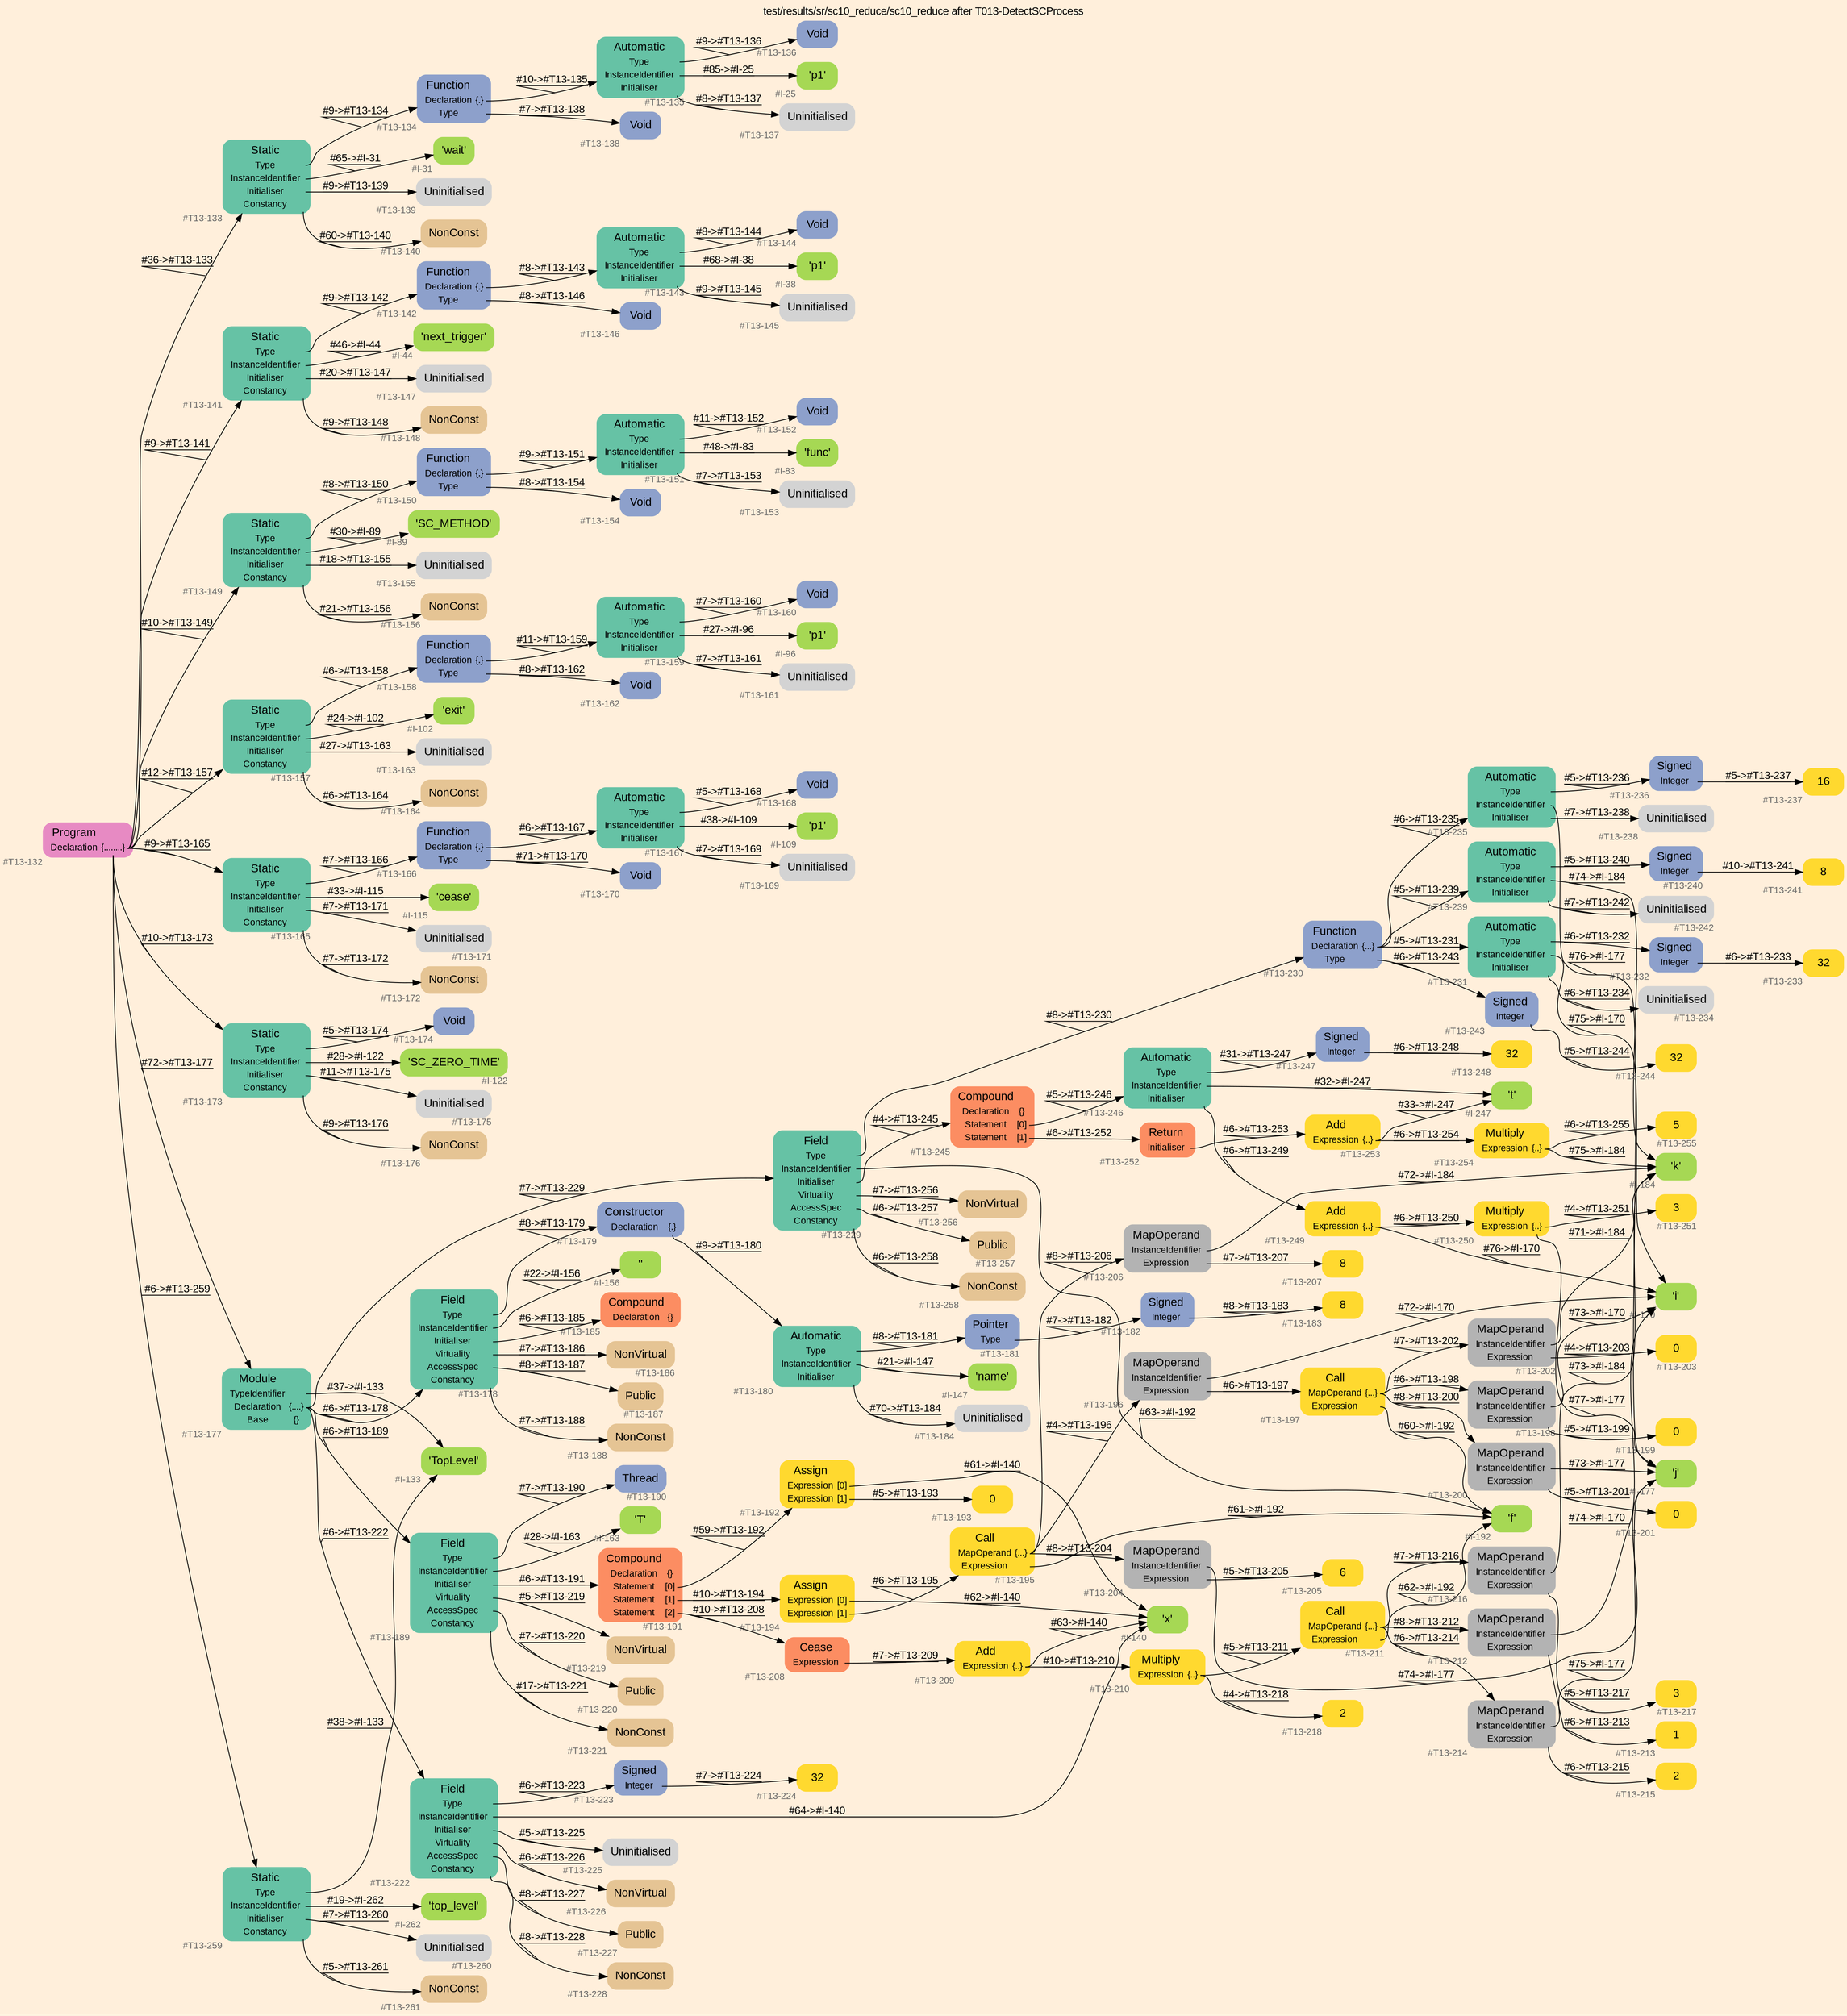 digraph "test/results/sr/sc10_reduce/sc10_reduce after T013-DetectSCProcess" {
label = "test/results/sr/sc10_reduce/sc10_reduce after T013-DetectSCProcess"
labelloc = t
graph [
    rankdir = "LR"
    ranksep = 0.3
    bgcolor = antiquewhite1
    color = black
    fontcolor = black
    fontname = "Arial"
];
node [
    fontname = "Arial"
];
edge [
    fontname = "Arial"
];

// -------------------- node figure --------------------
// -------- block #T13-132 ----------
"#T13-132" [
    fillcolor = "/set28/4"
    xlabel = "#T13-132"
    fontsize = "12"
    fontcolor = grey40
    shape = "plaintext"
    label = <<TABLE BORDER="0" CELLBORDER="0" CELLSPACING="0">
     <TR><TD><FONT COLOR="black" POINT-SIZE="15">Program</FONT></TD></TR>
     <TR><TD><FONT COLOR="black" POINT-SIZE="12">Declaration</FONT></TD><TD PORT="port0"><FONT COLOR="black" POINT-SIZE="12">{........}</FONT></TD></TR>
    </TABLE>>
    style = "rounded,filled"
];

// -------- block #T13-133 ----------
"#T13-133" [
    fillcolor = "/set28/1"
    xlabel = "#T13-133"
    fontsize = "12"
    fontcolor = grey40
    shape = "plaintext"
    label = <<TABLE BORDER="0" CELLBORDER="0" CELLSPACING="0">
     <TR><TD><FONT COLOR="black" POINT-SIZE="15">Static</FONT></TD></TR>
     <TR><TD><FONT COLOR="black" POINT-SIZE="12">Type</FONT></TD><TD PORT="port0"></TD></TR>
     <TR><TD><FONT COLOR="black" POINT-SIZE="12">InstanceIdentifier</FONT></TD><TD PORT="port1"></TD></TR>
     <TR><TD><FONT COLOR="black" POINT-SIZE="12">Initialiser</FONT></TD><TD PORT="port2"></TD></TR>
     <TR><TD><FONT COLOR="black" POINT-SIZE="12">Constancy</FONT></TD><TD PORT="port3"></TD></TR>
    </TABLE>>
    style = "rounded,filled"
];

// -------- block #T13-134 ----------
"#T13-134" [
    fillcolor = "/set28/3"
    xlabel = "#T13-134"
    fontsize = "12"
    fontcolor = grey40
    shape = "plaintext"
    label = <<TABLE BORDER="0" CELLBORDER="0" CELLSPACING="0">
     <TR><TD><FONT COLOR="black" POINT-SIZE="15">Function</FONT></TD></TR>
     <TR><TD><FONT COLOR="black" POINT-SIZE="12">Declaration</FONT></TD><TD PORT="port0"><FONT COLOR="black" POINT-SIZE="12">{.}</FONT></TD></TR>
     <TR><TD><FONT COLOR="black" POINT-SIZE="12">Type</FONT></TD><TD PORT="port1"></TD></TR>
    </TABLE>>
    style = "rounded,filled"
];

// -------- block #T13-135 ----------
"#T13-135" [
    fillcolor = "/set28/1"
    xlabel = "#T13-135"
    fontsize = "12"
    fontcolor = grey40
    shape = "plaintext"
    label = <<TABLE BORDER="0" CELLBORDER="0" CELLSPACING="0">
     <TR><TD><FONT COLOR="black" POINT-SIZE="15">Automatic</FONT></TD></TR>
     <TR><TD><FONT COLOR="black" POINT-SIZE="12">Type</FONT></TD><TD PORT="port0"></TD></TR>
     <TR><TD><FONT COLOR="black" POINT-SIZE="12">InstanceIdentifier</FONT></TD><TD PORT="port1"></TD></TR>
     <TR><TD><FONT COLOR="black" POINT-SIZE="12">Initialiser</FONT></TD><TD PORT="port2"></TD></TR>
    </TABLE>>
    style = "rounded,filled"
];

// -------- block #T13-136 ----------
"#T13-136" [
    fillcolor = "/set28/3"
    xlabel = "#T13-136"
    fontsize = "12"
    fontcolor = grey40
    shape = "plaintext"
    label = <<TABLE BORDER="0" CELLBORDER="0" CELLSPACING="0">
     <TR><TD><FONT COLOR="black" POINT-SIZE="15">Void</FONT></TD></TR>
    </TABLE>>
    style = "rounded,filled"
];

// -------- block #I-25 ----------
"#I-25" [
    fillcolor = "/set28/5"
    xlabel = "#I-25"
    fontsize = "12"
    fontcolor = grey40
    shape = "plaintext"
    label = <<TABLE BORDER="0" CELLBORDER="0" CELLSPACING="0">
     <TR><TD><FONT COLOR="black" POINT-SIZE="15">'p1'</FONT></TD></TR>
    </TABLE>>
    style = "rounded,filled"
];

// -------- block #T13-137 ----------
"#T13-137" [
    xlabel = "#T13-137"
    fontsize = "12"
    fontcolor = grey40
    shape = "plaintext"
    label = <<TABLE BORDER="0" CELLBORDER="0" CELLSPACING="0">
     <TR><TD><FONT COLOR="black" POINT-SIZE="15">Uninitialised</FONT></TD></TR>
    </TABLE>>
    style = "rounded,filled"
];

// -------- block #T13-138 ----------
"#T13-138" [
    fillcolor = "/set28/3"
    xlabel = "#T13-138"
    fontsize = "12"
    fontcolor = grey40
    shape = "plaintext"
    label = <<TABLE BORDER="0" CELLBORDER="0" CELLSPACING="0">
     <TR><TD><FONT COLOR="black" POINT-SIZE="15">Void</FONT></TD></TR>
    </TABLE>>
    style = "rounded,filled"
];

// -------- block #I-31 ----------
"#I-31" [
    fillcolor = "/set28/5"
    xlabel = "#I-31"
    fontsize = "12"
    fontcolor = grey40
    shape = "plaintext"
    label = <<TABLE BORDER="0" CELLBORDER="0" CELLSPACING="0">
     <TR><TD><FONT COLOR="black" POINT-SIZE="15">'wait'</FONT></TD></TR>
    </TABLE>>
    style = "rounded,filled"
];

// -------- block #T13-139 ----------
"#T13-139" [
    xlabel = "#T13-139"
    fontsize = "12"
    fontcolor = grey40
    shape = "plaintext"
    label = <<TABLE BORDER="0" CELLBORDER="0" CELLSPACING="0">
     <TR><TD><FONT COLOR="black" POINT-SIZE="15">Uninitialised</FONT></TD></TR>
    </TABLE>>
    style = "rounded,filled"
];

// -------- block #T13-140 ----------
"#T13-140" [
    fillcolor = "/set28/7"
    xlabel = "#T13-140"
    fontsize = "12"
    fontcolor = grey40
    shape = "plaintext"
    label = <<TABLE BORDER="0" CELLBORDER="0" CELLSPACING="0">
     <TR><TD><FONT COLOR="black" POINT-SIZE="15">NonConst</FONT></TD></TR>
    </TABLE>>
    style = "rounded,filled"
];

// -------- block #T13-141 ----------
"#T13-141" [
    fillcolor = "/set28/1"
    xlabel = "#T13-141"
    fontsize = "12"
    fontcolor = grey40
    shape = "plaintext"
    label = <<TABLE BORDER="0" CELLBORDER="0" CELLSPACING="0">
     <TR><TD><FONT COLOR="black" POINT-SIZE="15">Static</FONT></TD></TR>
     <TR><TD><FONT COLOR="black" POINT-SIZE="12">Type</FONT></TD><TD PORT="port0"></TD></TR>
     <TR><TD><FONT COLOR="black" POINT-SIZE="12">InstanceIdentifier</FONT></TD><TD PORT="port1"></TD></TR>
     <TR><TD><FONT COLOR="black" POINT-SIZE="12">Initialiser</FONT></TD><TD PORT="port2"></TD></TR>
     <TR><TD><FONT COLOR="black" POINT-SIZE="12">Constancy</FONT></TD><TD PORT="port3"></TD></TR>
    </TABLE>>
    style = "rounded,filled"
];

// -------- block #T13-142 ----------
"#T13-142" [
    fillcolor = "/set28/3"
    xlabel = "#T13-142"
    fontsize = "12"
    fontcolor = grey40
    shape = "plaintext"
    label = <<TABLE BORDER="0" CELLBORDER="0" CELLSPACING="0">
     <TR><TD><FONT COLOR="black" POINT-SIZE="15">Function</FONT></TD></TR>
     <TR><TD><FONT COLOR="black" POINT-SIZE="12">Declaration</FONT></TD><TD PORT="port0"><FONT COLOR="black" POINT-SIZE="12">{.}</FONT></TD></TR>
     <TR><TD><FONT COLOR="black" POINT-SIZE="12">Type</FONT></TD><TD PORT="port1"></TD></TR>
    </TABLE>>
    style = "rounded,filled"
];

// -------- block #T13-143 ----------
"#T13-143" [
    fillcolor = "/set28/1"
    xlabel = "#T13-143"
    fontsize = "12"
    fontcolor = grey40
    shape = "plaintext"
    label = <<TABLE BORDER="0" CELLBORDER="0" CELLSPACING="0">
     <TR><TD><FONT COLOR="black" POINT-SIZE="15">Automatic</FONT></TD></TR>
     <TR><TD><FONT COLOR="black" POINT-SIZE="12">Type</FONT></TD><TD PORT="port0"></TD></TR>
     <TR><TD><FONT COLOR="black" POINT-SIZE="12">InstanceIdentifier</FONT></TD><TD PORT="port1"></TD></TR>
     <TR><TD><FONT COLOR="black" POINT-SIZE="12">Initialiser</FONT></TD><TD PORT="port2"></TD></TR>
    </TABLE>>
    style = "rounded,filled"
];

// -------- block #T13-144 ----------
"#T13-144" [
    fillcolor = "/set28/3"
    xlabel = "#T13-144"
    fontsize = "12"
    fontcolor = grey40
    shape = "plaintext"
    label = <<TABLE BORDER="0" CELLBORDER="0" CELLSPACING="0">
     <TR><TD><FONT COLOR="black" POINT-SIZE="15">Void</FONT></TD></TR>
    </TABLE>>
    style = "rounded,filled"
];

// -------- block #I-38 ----------
"#I-38" [
    fillcolor = "/set28/5"
    xlabel = "#I-38"
    fontsize = "12"
    fontcolor = grey40
    shape = "plaintext"
    label = <<TABLE BORDER="0" CELLBORDER="0" CELLSPACING="0">
     <TR><TD><FONT COLOR="black" POINT-SIZE="15">'p1'</FONT></TD></TR>
    </TABLE>>
    style = "rounded,filled"
];

// -------- block #T13-145 ----------
"#T13-145" [
    xlabel = "#T13-145"
    fontsize = "12"
    fontcolor = grey40
    shape = "plaintext"
    label = <<TABLE BORDER="0" CELLBORDER="0" CELLSPACING="0">
     <TR><TD><FONT COLOR="black" POINT-SIZE="15">Uninitialised</FONT></TD></TR>
    </TABLE>>
    style = "rounded,filled"
];

// -------- block #T13-146 ----------
"#T13-146" [
    fillcolor = "/set28/3"
    xlabel = "#T13-146"
    fontsize = "12"
    fontcolor = grey40
    shape = "plaintext"
    label = <<TABLE BORDER="0" CELLBORDER="0" CELLSPACING="0">
     <TR><TD><FONT COLOR="black" POINT-SIZE="15">Void</FONT></TD></TR>
    </TABLE>>
    style = "rounded,filled"
];

// -------- block #I-44 ----------
"#I-44" [
    fillcolor = "/set28/5"
    xlabel = "#I-44"
    fontsize = "12"
    fontcolor = grey40
    shape = "plaintext"
    label = <<TABLE BORDER="0" CELLBORDER="0" CELLSPACING="0">
     <TR><TD><FONT COLOR="black" POINT-SIZE="15">'next_trigger'</FONT></TD></TR>
    </TABLE>>
    style = "rounded,filled"
];

// -------- block #T13-147 ----------
"#T13-147" [
    xlabel = "#T13-147"
    fontsize = "12"
    fontcolor = grey40
    shape = "plaintext"
    label = <<TABLE BORDER="0" CELLBORDER="0" CELLSPACING="0">
     <TR><TD><FONT COLOR="black" POINT-SIZE="15">Uninitialised</FONT></TD></TR>
    </TABLE>>
    style = "rounded,filled"
];

// -------- block #T13-148 ----------
"#T13-148" [
    fillcolor = "/set28/7"
    xlabel = "#T13-148"
    fontsize = "12"
    fontcolor = grey40
    shape = "plaintext"
    label = <<TABLE BORDER="0" CELLBORDER="0" CELLSPACING="0">
     <TR><TD><FONT COLOR="black" POINT-SIZE="15">NonConst</FONT></TD></TR>
    </TABLE>>
    style = "rounded,filled"
];

// -------- block #T13-149 ----------
"#T13-149" [
    fillcolor = "/set28/1"
    xlabel = "#T13-149"
    fontsize = "12"
    fontcolor = grey40
    shape = "plaintext"
    label = <<TABLE BORDER="0" CELLBORDER="0" CELLSPACING="0">
     <TR><TD><FONT COLOR="black" POINT-SIZE="15">Static</FONT></TD></TR>
     <TR><TD><FONT COLOR="black" POINT-SIZE="12">Type</FONT></TD><TD PORT="port0"></TD></TR>
     <TR><TD><FONT COLOR="black" POINT-SIZE="12">InstanceIdentifier</FONT></TD><TD PORT="port1"></TD></TR>
     <TR><TD><FONT COLOR="black" POINT-SIZE="12">Initialiser</FONT></TD><TD PORT="port2"></TD></TR>
     <TR><TD><FONT COLOR="black" POINT-SIZE="12">Constancy</FONT></TD><TD PORT="port3"></TD></TR>
    </TABLE>>
    style = "rounded,filled"
];

// -------- block #T13-150 ----------
"#T13-150" [
    fillcolor = "/set28/3"
    xlabel = "#T13-150"
    fontsize = "12"
    fontcolor = grey40
    shape = "plaintext"
    label = <<TABLE BORDER="0" CELLBORDER="0" CELLSPACING="0">
     <TR><TD><FONT COLOR="black" POINT-SIZE="15">Function</FONT></TD></TR>
     <TR><TD><FONT COLOR="black" POINT-SIZE="12">Declaration</FONT></TD><TD PORT="port0"><FONT COLOR="black" POINT-SIZE="12">{.}</FONT></TD></TR>
     <TR><TD><FONT COLOR="black" POINT-SIZE="12">Type</FONT></TD><TD PORT="port1"></TD></TR>
    </TABLE>>
    style = "rounded,filled"
];

// -------- block #T13-151 ----------
"#T13-151" [
    fillcolor = "/set28/1"
    xlabel = "#T13-151"
    fontsize = "12"
    fontcolor = grey40
    shape = "plaintext"
    label = <<TABLE BORDER="0" CELLBORDER="0" CELLSPACING="0">
     <TR><TD><FONT COLOR="black" POINT-SIZE="15">Automatic</FONT></TD></TR>
     <TR><TD><FONT COLOR="black" POINT-SIZE="12">Type</FONT></TD><TD PORT="port0"></TD></TR>
     <TR><TD><FONT COLOR="black" POINT-SIZE="12">InstanceIdentifier</FONT></TD><TD PORT="port1"></TD></TR>
     <TR><TD><FONT COLOR="black" POINT-SIZE="12">Initialiser</FONT></TD><TD PORT="port2"></TD></TR>
    </TABLE>>
    style = "rounded,filled"
];

// -------- block #T13-152 ----------
"#T13-152" [
    fillcolor = "/set28/3"
    xlabel = "#T13-152"
    fontsize = "12"
    fontcolor = grey40
    shape = "plaintext"
    label = <<TABLE BORDER="0" CELLBORDER="0" CELLSPACING="0">
     <TR><TD><FONT COLOR="black" POINT-SIZE="15">Void</FONT></TD></TR>
    </TABLE>>
    style = "rounded,filled"
];

// -------- block #I-83 ----------
"#I-83" [
    fillcolor = "/set28/5"
    xlabel = "#I-83"
    fontsize = "12"
    fontcolor = grey40
    shape = "plaintext"
    label = <<TABLE BORDER="0" CELLBORDER="0" CELLSPACING="0">
     <TR><TD><FONT COLOR="black" POINT-SIZE="15">'func'</FONT></TD></TR>
    </TABLE>>
    style = "rounded,filled"
];

// -------- block #T13-153 ----------
"#T13-153" [
    xlabel = "#T13-153"
    fontsize = "12"
    fontcolor = grey40
    shape = "plaintext"
    label = <<TABLE BORDER="0" CELLBORDER="0" CELLSPACING="0">
     <TR><TD><FONT COLOR="black" POINT-SIZE="15">Uninitialised</FONT></TD></TR>
    </TABLE>>
    style = "rounded,filled"
];

// -------- block #T13-154 ----------
"#T13-154" [
    fillcolor = "/set28/3"
    xlabel = "#T13-154"
    fontsize = "12"
    fontcolor = grey40
    shape = "plaintext"
    label = <<TABLE BORDER="0" CELLBORDER="0" CELLSPACING="0">
     <TR><TD><FONT COLOR="black" POINT-SIZE="15">Void</FONT></TD></TR>
    </TABLE>>
    style = "rounded,filled"
];

// -------- block #I-89 ----------
"#I-89" [
    fillcolor = "/set28/5"
    xlabel = "#I-89"
    fontsize = "12"
    fontcolor = grey40
    shape = "plaintext"
    label = <<TABLE BORDER="0" CELLBORDER="0" CELLSPACING="0">
     <TR><TD><FONT COLOR="black" POINT-SIZE="15">'SC_METHOD'</FONT></TD></TR>
    </TABLE>>
    style = "rounded,filled"
];

// -------- block #T13-155 ----------
"#T13-155" [
    xlabel = "#T13-155"
    fontsize = "12"
    fontcolor = grey40
    shape = "plaintext"
    label = <<TABLE BORDER="0" CELLBORDER="0" CELLSPACING="0">
     <TR><TD><FONT COLOR="black" POINT-SIZE="15">Uninitialised</FONT></TD></TR>
    </TABLE>>
    style = "rounded,filled"
];

// -------- block #T13-156 ----------
"#T13-156" [
    fillcolor = "/set28/7"
    xlabel = "#T13-156"
    fontsize = "12"
    fontcolor = grey40
    shape = "plaintext"
    label = <<TABLE BORDER="0" CELLBORDER="0" CELLSPACING="0">
     <TR><TD><FONT COLOR="black" POINT-SIZE="15">NonConst</FONT></TD></TR>
    </TABLE>>
    style = "rounded,filled"
];

// -------- block #T13-157 ----------
"#T13-157" [
    fillcolor = "/set28/1"
    xlabel = "#T13-157"
    fontsize = "12"
    fontcolor = grey40
    shape = "plaintext"
    label = <<TABLE BORDER="0" CELLBORDER="0" CELLSPACING="0">
     <TR><TD><FONT COLOR="black" POINT-SIZE="15">Static</FONT></TD></TR>
     <TR><TD><FONT COLOR="black" POINT-SIZE="12">Type</FONT></TD><TD PORT="port0"></TD></TR>
     <TR><TD><FONT COLOR="black" POINT-SIZE="12">InstanceIdentifier</FONT></TD><TD PORT="port1"></TD></TR>
     <TR><TD><FONT COLOR="black" POINT-SIZE="12">Initialiser</FONT></TD><TD PORT="port2"></TD></TR>
     <TR><TD><FONT COLOR="black" POINT-SIZE="12">Constancy</FONT></TD><TD PORT="port3"></TD></TR>
    </TABLE>>
    style = "rounded,filled"
];

// -------- block #T13-158 ----------
"#T13-158" [
    fillcolor = "/set28/3"
    xlabel = "#T13-158"
    fontsize = "12"
    fontcolor = grey40
    shape = "plaintext"
    label = <<TABLE BORDER="0" CELLBORDER="0" CELLSPACING="0">
     <TR><TD><FONT COLOR="black" POINT-SIZE="15">Function</FONT></TD></TR>
     <TR><TD><FONT COLOR="black" POINT-SIZE="12">Declaration</FONT></TD><TD PORT="port0"><FONT COLOR="black" POINT-SIZE="12">{.}</FONT></TD></TR>
     <TR><TD><FONT COLOR="black" POINT-SIZE="12">Type</FONT></TD><TD PORT="port1"></TD></TR>
    </TABLE>>
    style = "rounded,filled"
];

// -------- block #T13-159 ----------
"#T13-159" [
    fillcolor = "/set28/1"
    xlabel = "#T13-159"
    fontsize = "12"
    fontcolor = grey40
    shape = "plaintext"
    label = <<TABLE BORDER="0" CELLBORDER="0" CELLSPACING="0">
     <TR><TD><FONT COLOR="black" POINT-SIZE="15">Automatic</FONT></TD></TR>
     <TR><TD><FONT COLOR="black" POINT-SIZE="12">Type</FONT></TD><TD PORT="port0"></TD></TR>
     <TR><TD><FONT COLOR="black" POINT-SIZE="12">InstanceIdentifier</FONT></TD><TD PORT="port1"></TD></TR>
     <TR><TD><FONT COLOR="black" POINT-SIZE="12">Initialiser</FONT></TD><TD PORT="port2"></TD></TR>
    </TABLE>>
    style = "rounded,filled"
];

// -------- block #T13-160 ----------
"#T13-160" [
    fillcolor = "/set28/3"
    xlabel = "#T13-160"
    fontsize = "12"
    fontcolor = grey40
    shape = "plaintext"
    label = <<TABLE BORDER="0" CELLBORDER="0" CELLSPACING="0">
     <TR><TD><FONT COLOR="black" POINT-SIZE="15">Void</FONT></TD></TR>
    </TABLE>>
    style = "rounded,filled"
];

// -------- block #I-96 ----------
"#I-96" [
    fillcolor = "/set28/5"
    xlabel = "#I-96"
    fontsize = "12"
    fontcolor = grey40
    shape = "plaintext"
    label = <<TABLE BORDER="0" CELLBORDER="0" CELLSPACING="0">
     <TR><TD><FONT COLOR="black" POINT-SIZE="15">'p1'</FONT></TD></TR>
    </TABLE>>
    style = "rounded,filled"
];

// -------- block #T13-161 ----------
"#T13-161" [
    xlabel = "#T13-161"
    fontsize = "12"
    fontcolor = grey40
    shape = "plaintext"
    label = <<TABLE BORDER="0" CELLBORDER="0" CELLSPACING="0">
     <TR><TD><FONT COLOR="black" POINT-SIZE="15">Uninitialised</FONT></TD></TR>
    </TABLE>>
    style = "rounded,filled"
];

// -------- block #T13-162 ----------
"#T13-162" [
    fillcolor = "/set28/3"
    xlabel = "#T13-162"
    fontsize = "12"
    fontcolor = grey40
    shape = "plaintext"
    label = <<TABLE BORDER="0" CELLBORDER="0" CELLSPACING="0">
     <TR><TD><FONT COLOR="black" POINT-SIZE="15">Void</FONT></TD></TR>
    </TABLE>>
    style = "rounded,filled"
];

// -------- block #I-102 ----------
"#I-102" [
    fillcolor = "/set28/5"
    xlabel = "#I-102"
    fontsize = "12"
    fontcolor = grey40
    shape = "plaintext"
    label = <<TABLE BORDER="0" CELLBORDER="0" CELLSPACING="0">
     <TR><TD><FONT COLOR="black" POINT-SIZE="15">'exit'</FONT></TD></TR>
    </TABLE>>
    style = "rounded,filled"
];

// -------- block #T13-163 ----------
"#T13-163" [
    xlabel = "#T13-163"
    fontsize = "12"
    fontcolor = grey40
    shape = "plaintext"
    label = <<TABLE BORDER="0" CELLBORDER="0" CELLSPACING="0">
     <TR><TD><FONT COLOR="black" POINT-SIZE="15">Uninitialised</FONT></TD></TR>
    </TABLE>>
    style = "rounded,filled"
];

// -------- block #T13-164 ----------
"#T13-164" [
    fillcolor = "/set28/7"
    xlabel = "#T13-164"
    fontsize = "12"
    fontcolor = grey40
    shape = "plaintext"
    label = <<TABLE BORDER="0" CELLBORDER="0" CELLSPACING="0">
     <TR><TD><FONT COLOR="black" POINT-SIZE="15">NonConst</FONT></TD></TR>
    </TABLE>>
    style = "rounded,filled"
];

// -------- block #T13-165 ----------
"#T13-165" [
    fillcolor = "/set28/1"
    xlabel = "#T13-165"
    fontsize = "12"
    fontcolor = grey40
    shape = "plaintext"
    label = <<TABLE BORDER="0" CELLBORDER="0" CELLSPACING="0">
     <TR><TD><FONT COLOR="black" POINT-SIZE="15">Static</FONT></TD></TR>
     <TR><TD><FONT COLOR="black" POINT-SIZE="12">Type</FONT></TD><TD PORT="port0"></TD></TR>
     <TR><TD><FONT COLOR="black" POINT-SIZE="12">InstanceIdentifier</FONT></TD><TD PORT="port1"></TD></TR>
     <TR><TD><FONT COLOR="black" POINT-SIZE="12">Initialiser</FONT></TD><TD PORT="port2"></TD></TR>
     <TR><TD><FONT COLOR="black" POINT-SIZE="12">Constancy</FONT></TD><TD PORT="port3"></TD></TR>
    </TABLE>>
    style = "rounded,filled"
];

// -------- block #T13-166 ----------
"#T13-166" [
    fillcolor = "/set28/3"
    xlabel = "#T13-166"
    fontsize = "12"
    fontcolor = grey40
    shape = "plaintext"
    label = <<TABLE BORDER="0" CELLBORDER="0" CELLSPACING="0">
     <TR><TD><FONT COLOR="black" POINT-SIZE="15">Function</FONT></TD></TR>
     <TR><TD><FONT COLOR="black" POINT-SIZE="12">Declaration</FONT></TD><TD PORT="port0"><FONT COLOR="black" POINT-SIZE="12">{.}</FONT></TD></TR>
     <TR><TD><FONT COLOR="black" POINT-SIZE="12">Type</FONT></TD><TD PORT="port1"></TD></TR>
    </TABLE>>
    style = "rounded,filled"
];

// -------- block #T13-167 ----------
"#T13-167" [
    fillcolor = "/set28/1"
    xlabel = "#T13-167"
    fontsize = "12"
    fontcolor = grey40
    shape = "plaintext"
    label = <<TABLE BORDER="0" CELLBORDER="0" CELLSPACING="0">
     <TR><TD><FONT COLOR="black" POINT-SIZE="15">Automatic</FONT></TD></TR>
     <TR><TD><FONT COLOR="black" POINT-SIZE="12">Type</FONT></TD><TD PORT="port0"></TD></TR>
     <TR><TD><FONT COLOR="black" POINT-SIZE="12">InstanceIdentifier</FONT></TD><TD PORT="port1"></TD></TR>
     <TR><TD><FONT COLOR="black" POINT-SIZE="12">Initialiser</FONT></TD><TD PORT="port2"></TD></TR>
    </TABLE>>
    style = "rounded,filled"
];

// -------- block #T13-168 ----------
"#T13-168" [
    fillcolor = "/set28/3"
    xlabel = "#T13-168"
    fontsize = "12"
    fontcolor = grey40
    shape = "plaintext"
    label = <<TABLE BORDER="0" CELLBORDER="0" CELLSPACING="0">
     <TR><TD><FONT COLOR="black" POINT-SIZE="15">Void</FONT></TD></TR>
    </TABLE>>
    style = "rounded,filled"
];

// -------- block #I-109 ----------
"#I-109" [
    fillcolor = "/set28/5"
    xlabel = "#I-109"
    fontsize = "12"
    fontcolor = grey40
    shape = "plaintext"
    label = <<TABLE BORDER="0" CELLBORDER="0" CELLSPACING="0">
     <TR><TD><FONT COLOR="black" POINT-SIZE="15">'p1'</FONT></TD></TR>
    </TABLE>>
    style = "rounded,filled"
];

// -------- block #T13-169 ----------
"#T13-169" [
    xlabel = "#T13-169"
    fontsize = "12"
    fontcolor = grey40
    shape = "plaintext"
    label = <<TABLE BORDER="0" CELLBORDER="0" CELLSPACING="0">
     <TR><TD><FONT COLOR="black" POINT-SIZE="15">Uninitialised</FONT></TD></TR>
    </TABLE>>
    style = "rounded,filled"
];

// -------- block #T13-170 ----------
"#T13-170" [
    fillcolor = "/set28/3"
    xlabel = "#T13-170"
    fontsize = "12"
    fontcolor = grey40
    shape = "plaintext"
    label = <<TABLE BORDER="0" CELLBORDER="0" CELLSPACING="0">
     <TR><TD><FONT COLOR="black" POINT-SIZE="15">Void</FONT></TD></TR>
    </TABLE>>
    style = "rounded,filled"
];

// -------- block #I-115 ----------
"#I-115" [
    fillcolor = "/set28/5"
    xlabel = "#I-115"
    fontsize = "12"
    fontcolor = grey40
    shape = "plaintext"
    label = <<TABLE BORDER="0" CELLBORDER="0" CELLSPACING="0">
     <TR><TD><FONT COLOR="black" POINT-SIZE="15">'cease'</FONT></TD></TR>
    </TABLE>>
    style = "rounded,filled"
];

// -------- block #T13-171 ----------
"#T13-171" [
    xlabel = "#T13-171"
    fontsize = "12"
    fontcolor = grey40
    shape = "plaintext"
    label = <<TABLE BORDER="0" CELLBORDER="0" CELLSPACING="0">
     <TR><TD><FONT COLOR="black" POINT-SIZE="15">Uninitialised</FONT></TD></TR>
    </TABLE>>
    style = "rounded,filled"
];

// -------- block #T13-172 ----------
"#T13-172" [
    fillcolor = "/set28/7"
    xlabel = "#T13-172"
    fontsize = "12"
    fontcolor = grey40
    shape = "plaintext"
    label = <<TABLE BORDER="0" CELLBORDER="0" CELLSPACING="0">
     <TR><TD><FONT COLOR="black" POINT-SIZE="15">NonConst</FONT></TD></TR>
    </TABLE>>
    style = "rounded,filled"
];

// -------- block #T13-173 ----------
"#T13-173" [
    fillcolor = "/set28/1"
    xlabel = "#T13-173"
    fontsize = "12"
    fontcolor = grey40
    shape = "plaintext"
    label = <<TABLE BORDER="0" CELLBORDER="0" CELLSPACING="0">
     <TR><TD><FONT COLOR="black" POINT-SIZE="15">Static</FONT></TD></TR>
     <TR><TD><FONT COLOR="black" POINT-SIZE="12">Type</FONT></TD><TD PORT="port0"></TD></TR>
     <TR><TD><FONT COLOR="black" POINT-SIZE="12">InstanceIdentifier</FONT></TD><TD PORT="port1"></TD></TR>
     <TR><TD><FONT COLOR="black" POINT-SIZE="12">Initialiser</FONT></TD><TD PORT="port2"></TD></TR>
     <TR><TD><FONT COLOR="black" POINT-SIZE="12">Constancy</FONT></TD><TD PORT="port3"></TD></TR>
    </TABLE>>
    style = "rounded,filled"
];

// -------- block #T13-174 ----------
"#T13-174" [
    fillcolor = "/set28/3"
    xlabel = "#T13-174"
    fontsize = "12"
    fontcolor = grey40
    shape = "plaintext"
    label = <<TABLE BORDER="0" CELLBORDER="0" CELLSPACING="0">
     <TR><TD><FONT COLOR="black" POINT-SIZE="15">Void</FONT></TD></TR>
    </TABLE>>
    style = "rounded,filled"
];

// -------- block #I-122 ----------
"#I-122" [
    fillcolor = "/set28/5"
    xlabel = "#I-122"
    fontsize = "12"
    fontcolor = grey40
    shape = "plaintext"
    label = <<TABLE BORDER="0" CELLBORDER="0" CELLSPACING="0">
     <TR><TD><FONT COLOR="black" POINT-SIZE="15">'SC_ZERO_TIME'</FONT></TD></TR>
    </TABLE>>
    style = "rounded,filled"
];

// -------- block #T13-175 ----------
"#T13-175" [
    xlabel = "#T13-175"
    fontsize = "12"
    fontcolor = grey40
    shape = "plaintext"
    label = <<TABLE BORDER="0" CELLBORDER="0" CELLSPACING="0">
     <TR><TD><FONT COLOR="black" POINT-SIZE="15">Uninitialised</FONT></TD></TR>
    </TABLE>>
    style = "rounded,filled"
];

// -------- block #T13-176 ----------
"#T13-176" [
    fillcolor = "/set28/7"
    xlabel = "#T13-176"
    fontsize = "12"
    fontcolor = grey40
    shape = "plaintext"
    label = <<TABLE BORDER="0" CELLBORDER="0" CELLSPACING="0">
     <TR><TD><FONT COLOR="black" POINT-SIZE="15">NonConst</FONT></TD></TR>
    </TABLE>>
    style = "rounded,filled"
];

// -------- block #T13-177 ----------
"#T13-177" [
    fillcolor = "/set28/1"
    xlabel = "#T13-177"
    fontsize = "12"
    fontcolor = grey40
    shape = "plaintext"
    label = <<TABLE BORDER="0" CELLBORDER="0" CELLSPACING="0">
     <TR><TD><FONT COLOR="black" POINT-SIZE="15">Module</FONT></TD></TR>
     <TR><TD><FONT COLOR="black" POINT-SIZE="12">TypeIdentifier</FONT></TD><TD PORT="port0"></TD></TR>
     <TR><TD><FONT COLOR="black" POINT-SIZE="12">Declaration</FONT></TD><TD PORT="port1"><FONT COLOR="black" POINT-SIZE="12">{....}</FONT></TD></TR>
     <TR><TD><FONT COLOR="black" POINT-SIZE="12">Base</FONT></TD><TD PORT="port2"><FONT COLOR="black" POINT-SIZE="12">{}</FONT></TD></TR>
    </TABLE>>
    style = "rounded,filled"
];

// -------- block #I-133 ----------
"#I-133" [
    fillcolor = "/set28/5"
    xlabel = "#I-133"
    fontsize = "12"
    fontcolor = grey40
    shape = "plaintext"
    label = <<TABLE BORDER="0" CELLBORDER="0" CELLSPACING="0">
     <TR><TD><FONT COLOR="black" POINT-SIZE="15">'TopLevel'</FONT></TD></TR>
    </TABLE>>
    style = "rounded,filled"
];

// -------- block #T13-178 ----------
"#T13-178" [
    fillcolor = "/set28/1"
    xlabel = "#T13-178"
    fontsize = "12"
    fontcolor = grey40
    shape = "plaintext"
    label = <<TABLE BORDER="0" CELLBORDER="0" CELLSPACING="0">
     <TR><TD><FONT COLOR="black" POINT-SIZE="15">Field</FONT></TD></TR>
     <TR><TD><FONT COLOR="black" POINT-SIZE="12">Type</FONT></TD><TD PORT="port0"></TD></TR>
     <TR><TD><FONT COLOR="black" POINT-SIZE="12">InstanceIdentifier</FONT></TD><TD PORT="port1"></TD></TR>
     <TR><TD><FONT COLOR="black" POINT-SIZE="12">Initialiser</FONT></TD><TD PORT="port2"></TD></TR>
     <TR><TD><FONT COLOR="black" POINT-SIZE="12">Virtuality</FONT></TD><TD PORT="port3"></TD></TR>
     <TR><TD><FONT COLOR="black" POINT-SIZE="12">AccessSpec</FONT></TD><TD PORT="port4"></TD></TR>
     <TR><TD><FONT COLOR="black" POINT-SIZE="12">Constancy</FONT></TD><TD PORT="port5"></TD></TR>
    </TABLE>>
    style = "rounded,filled"
];

// -------- block #T13-179 ----------
"#T13-179" [
    fillcolor = "/set28/3"
    xlabel = "#T13-179"
    fontsize = "12"
    fontcolor = grey40
    shape = "plaintext"
    label = <<TABLE BORDER="0" CELLBORDER="0" CELLSPACING="0">
     <TR><TD><FONT COLOR="black" POINT-SIZE="15">Constructor</FONT></TD></TR>
     <TR><TD><FONT COLOR="black" POINT-SIZE="12">Declaration</FONT></TD><TD PORT="port0"><FONT COLOR="black" POINT-SIZE="12">{.}</FONT></TD></TR>
    </TABLE>>
    style = "rounded,filled"
];

// -------- block #T13-180 ----------
"#T13-180" [
    fillcolor = "/set28/1"
    xlabel = "#T13-180"
    fontsize = "12"
    fontcolor = grey40
    shape = "plaintext"
    label = <<TABLE BORDER="0" CELLBORDER="0" CELLSPACING="0">
     <TR><TD><FONT COLOR="black" POINT-SIZE="15">Automatic</FONT></TD></TR>
     <TR><TD><FONT COLOR="black" POINT-SIZE="12">Type</FONT></TD><TD PORT="port0"></TD></TR>
     <TR><TD><FONT COLOR="black" POINT-SIZE="12">InstanceIdentifier</FONT></TD><TD PORT="port1"></TD></TR>
     <TR><TD><FONT COLOR="black" POINT-SIZE="12">Initialiser</FONT></TD><TD PORT="port2"></TD></TR>
    </TABLE>>
    style = "rounded,filled"
];

// -------- block #T13-181 ----------
"#T13-181" [
    fillcolor = "/set28/3"
    xlabel = "#T13-181"
    fontsize = "12"
    fontcolor = grey40
    shape = "plaintext"
    label = <<TABLE BORDER="0" CELLBORDER="0" CELLSPACING="0">
     <TR><TD><FONT COLOR="black" POINT-SIZE="15">Pointer</FONT></TD></TR>
     <TR><TD><FONT COLOR="black" POINT-SIZE="12">Type</FONT></TD><TD PORT="port0"></TD></TR>
    </TABLE>>
    style = "rounded,filled"
];

// -------- block #T13-182 ----------
"#T13-182" [
    fillcolor = "/set28/3"
    xlabel = "#T13-182"
    fontsize = "12"
    fontcolor = grey40
    shape = "plaintext"
    label = <<TABLE BORDER="0" CELLBORDER="0" CELLSPACING="0">
     <TR><TD><FONT COLOR="black" POINT-SIZE="15">Signed</FONT></TD></TR>
     <TR><TD><FONT COLOR="black" POINT-SIZE="12">Integer</FONT></TD><TD PORT="port0"></TD></TR>
    </TABLE>>
    style = "rounded,filled"
];

// -------- block #T13-183 ----------
"#T13-183" [
    fillcolor = "/set28/6"
    xlabel = "#T13-183"
    fontsize = "12"
    fontcolor = grey40
    shape = "plaintext"
    label = <<TABLE BORDER="0" CELLBORDER="0" CELLSPACING="0">
     <TR><TD><FONT COLOR="black" POINT-SIZE="15">8</FONT></TD></TR>
    </TABLE>>
    style = "rounded,filled"
];

// -------- block #I-147 ----------
"#I-147" [
    fillcolor = "/set28/5"
    xlabel = "#I-147"
    fontsize = "12"
    fontcolor = grey40
    shape = "plaintext"
    label = <<TABLE BORDER="0" CELLBORDER="0" CELLSPACING="0">
     <TR><TD><FONT COLOR="black" POINT-SIZE="15">'name'</FONT></TD></TR>
    </TABLE>>
    style = "rounded,filled"
];

// -------- block #T13-184 ----------
"#T13-184" [
    xlabel = "#T13-184"
    fontsize = "12"
    fontcolor = grey40
    shape = "plaintext"
    label = <<TABLE BORDER="0" CELLBORDER="0" CELLSPACING="0">
     <TR><TD><FONT COLOR="black" POINT-SIZE="15">Uninitialised</FONT></TD></TR>
    </TABLE>>
    style = "rounded,filled"
];

// -------- block #I-156 ----------
"#I-156" [
    fillcolor = "/set28/5"
    xlabel = "#I-156"
    fontsize = "12"
    fontcolor = grey40
    shape = "plaintext"
    label = <<TABLE BORDER="0" CELLBORDER="0" CELLSPACING="0">
     <TR><TD><FONT COLOR="black" POINT-SIZE="15">''</FONT></TD></TR>
    </TABLE>>
    style = "rounded,filled"
];

// -------- block #T13-185 ----------
"#T13-185" [
    fillcolor = "/set28/2"
    xlabel = "#T13-185"
    fontsize = "12"
    fontcolor = grey40
    shape = "plaintext"
    label = <<TABLE BORDER="0" CELLBORDER="0" CELLSPACING="0">
     <TR><TD><FONT COLOR="black" POINT-SIZE="15">Compound</FONT></TD></TR>
     <TR><TD><FONT COLOR="black" POINT-SIZE="12">Declaration</FONT></TD><TD PORT="port0"><FONT COLOR="black" POINT-SIZE="12">{}</FONT></TD></TR>
    </TABLE>>
    style = "rounded,filled"
];

// -------- block #T13-186 ----------
"#T13-186" [
    fillcolor = "/set28/7"
    xlabel = "#T13-186"
    fontsize = "12"
    fontcolor = grey40
    shape = "plaintext"
    label = <<TABLE BORDER="0" CELLBORDER="0" CELLSPACING="0">
     <TR><TD><FONT COLOR="black" POINT-SIZE="15">NonVirtual</FONT></TD></TR>
    </TABLE>>
    style = "rounded,filled"
];

// -------- block #T13-187 ----------
"#T13-187" [
    fillcolor = "/set28/7"
    xlabel = "#T13-187"
    fontsize = "12"
    fontcolor = grey40
    shape = "plaintext"
    label = <<TABLE BORDER="0" CELLBORDER="0" CELLSPACING="0">
     <TR><TD><FONT COLOR="black" POINT-SIZE="15">Public</FONT></TD></TR>
    </TABLE>>
    style = "rounded,filled"
];

// -------- block #T13-188 ----------
"#T13-188" [
    fillcolor = "/set28/7"
    xlabel = "#T13-188"
    fontsize = "12"
    fontcolor = grey40
    shape = "plaintext"
    label = <<TABLE BORDER="0" CELLBORDER="0" CELLSPACING="0">
     <TR><TD><FONT COLOR="black" POINT-SIZE="15">NonConst</FONT></TD></TR>
    </TABLE>>
    style = "rounded,filled"
];

// -------- block #T13-189 ----------
"#T13-189" [
    fillcolor = "/set28/1"
    xlabel = "#T13-189"
    fontsize = "12"
    fontcolor = grey40
    shape = "plaintext"
    label = <<TABLE BORDER="0" CELLBORDER="0" CELLSPACING="0">
     <TR><TD><FONT COLOR="black" POINT-SIZE="15">Field</FONT></TD></TR>
     <TR><TD><FONT COLOR="black" POINT-SIZE="12">Type</FONT></TD><TD PORT="port0"></TD></TR>
     <TR><TD><FONT COLOR="black" POINT-SIZE="12">InstanceIdentifier</FONT></TD><TD PORT="port1"></TD></TR>
     <TR><TD><FONT COLOR="black" POINT-SIZE="12">Initialiser</FONT></TD><TD PORT="port2"></TD></TR>
     <TR><TD><FONT COLOR="black" POINT-SIZE="12">Virtuality</FONT></TD><TD PORT="port3"></TD></TR>
     <TR><TD><FONT COLOR="black" POINT-SIZE="12">AccessSpec</FONT></TD><TD PORT="port4"></TD></TR>
     <TR><TD><FONT COLOR="black" POINT-SIZE="12">Constancy</FONT></TD><TD PORT="port5"></TD></TR>
    </TABLE>>
    style = "rounded,filled"
];

// -------- block #T13-190 ----------
"#T13-190" [
    fillcolor = "/set28/3"
    xlabel = "#T13-190"
    fontsize = "12"
    fontcolor = grey40
    shape = "plaintext"
    label = <<TABLE BORDER="0" CELLBORDER="0" CELLSPACING="0">
     <TR><TD><FONT COLOR="black" POINT-SIZE="15">Thread</FONT></TD></TR>
    </TABLE>>
    style = "rounded,filled"
];

// -------- block #I-163 ----------
"#I-163" [
    fillcolor = "/set28/5"
    xlabel = "#I-163"
    fontsize = "12"
    fontcolor = grey40
    shape = "plaintext"
    label = <<TABLE BORDER="0" CELLBORDER="0" CELLSPACING="0">
     <TR><TD><FONT COLOR="black" POINT-SIZE="15">'T'</FONT></TD></TR>
    </TABLE>>
    style = "rounded,filled"
];

// -------- block #T13-191 ----------
"#T13-191" [
    fillcolor = "/set28/2"
    xlabel = "#T13-191"
    fontsize = "12"
    fontcolor = grey40
    shape = "plaintext"
    label = <<TABLE BORDER="0" CELLBORDER="0" CELLSPACING="0">
     <TR><TD><FONT COLOR="black" POINT-SIZE="15">Compound</FONT></TD></TR>
     <TR><TD><FONT COLOR="black" POINT-SIZE="12">Declaration</FONT></TD><TD PORT="port0"><FONT COLOR="black" POINT-SIZE="12">{}</FONT></TD></TR>
     <TR><TD><FONT COLOR="black" POINT-SIZE="12">Statement</FONT></TD><TD PORT="port1"><FONT COLOR="black" POINT-SIZE="12">[0]</FONT></TD></TR>
     <TR><TD><FONT COLOR="black" POINT-SIZE="12">Statement</FONT></TD><TD PORT="port2"><FONT COLOR="black" POINT-SIZE="12">[1]</FONT></TD></TR>
     <TR><TD><FONT COLOR="black" POINT-SIZE="12">Statement</FONT></TD><TD PORT="port3"><FONT COLOR="black" POINT-SIZE="12">[2]</FONT></TD></TR>
    </TABLE>>
    style = "rounded,filled"
];

// -------- block #T13-192 ----------
"#T13-192" [
    fillcolor = "/set28/6"
    xlabel = "#T13-192"
    fontsize = "12"
    fontcolor = grey40
    shape = "plaintext"
    label = <<TABLE BORDER="0" CELLBORDER="0" CELLSPACING="0">
     <TR><TD><FONT COLOR="black" POINT-SIZE="15">Assign</FONT></TD></TR>
     <TR><TD><FONT COLOR="black" POINT-SIZE="12">Expression</FONT></TD><TD PORT="port0"><FONT COLOR="black" POINT-SIZE="12">[0]</FONT></TD></TR>
     <TR><TD><FONT COLOR="black" POINT-SIZE="12">Expression</FONT></TD><TD PORT="port1"><FONT COLOR="black" POINT-SIZE="12">[1]</FONT></TD></TR>
    </TABLE>>
    style = "rounded,filled"
];

// -------- block #I-140 ----------
"#I-140" [
    fillcolor = "/set28/5"
    xlabel = "#I-140"
    fontsize = "12"
    fontcolor = grey40
    shape = "plaintext"
    label = <<TABLE BORDER="0" CELLBORDER="0" CELLSPACING="0">
     <TR><TD><FONT COLOR="black" POINT-SIZE="15">'x'</FONT></TD></TR>
    </TABLE>>
    style = "rounded,filled"
];

// -------- block #T13-193 ----------
"#T13-193" [
    fillcolor = "/set28/6"
    xlabel = "#T13-193"
    fontsize = "12"
    fontcolor = grey40
    shape = "plaintext"
    label = <<TABLE BORDER="0" CELLBORDER="0" CELLSPACING="0">
     <TR><TD><FONT COLOR="black" POINT-SIZE="15">0</FONT></TD></TR>
    </TABLE>>
    style = "rounded,filled"
];

// -------- block #T13-194 ----------
"#T13-194" [
    fillcolor = "/set28/6"
    xlabel = "#T13-194"
    fontsize = "12"
    fontcolor = grey40
    shape = "plaintext"
    label = <<TABLE BORDER="0" CELLBORDER="0" CELLSPACING="0">
     <TR><TD><FONT COLOR="black" POINT-SIZE="15">Assign</FONT></TD></TR>
     <TR><TD><FONT COLOR="black" POINT-SIZE="12">Expression</FONT></TD><TD PORT="port0"><FONT COLOR="black" POINT-SIZE="12">[0]</FONT></TD></TR>
     <TR><TD><FONT COLOR="black" POINT-SIZE="12">Expression</FONT></TD><TD PORT="port1"><FONT COLOR="black" POINT-SIZE="12">[1]</FONT></TD></TR>
    </TABLE>>
    style = "rounded,filled"
];

// -------- block #T13-195 ----------
"#T13-195" [
    fillcolor = "/set28/6"
    xlabel = "#T13-195"
    fontsize = "12"
    fontcolor = grey40
    shape = "plaintext"
    label = <<TABLE BORDER="0" CELLBORDER="0" CELLSPACING="0">
     <TR><TD><FONT COLOR="black" POINT-SIZE="15">Call</FONT></TD></TR>
     <TR><TD><FONT COLOR="black" POINT-SIZE="12">MapOperand</FONT></TD><TD PORT="port0"><FONT COLOR="black" POINT-SIZE="12">{...}</FONT></TD></TR>
     <TR><TD><FONT COLOR="black" POINT-SIZE="12">Expression</FONT></TD><TD PORT="port1"></TD></TR>
    </TABLE>>
    style = "rounded,filled"
];

// -------- block #T13-196 ----------
"#T13-196" [
    fillcolor = "/set28/8"
    xlabel = "#T13-196"
    fontsize = "12"
    fontcolor = grey40
    shape = "plaintext"
    label = <<TABLE BORDER="0" CELLBORDER="0" CELLSPACING="0">
     <TR><TD><FONT COLOR="black" POINT-SIZE="15">MapOperand</FONT></TD></TR>
     <TR><TD><FONT COLOR="black" POINT-SIZE="12">InstanceIdentifier</FONT></TD><TD PORT="port0"></TD></TR>
     <TR><TD><FONT COLOR="black" POINT-SIZE="12">Expression</FONT></TD><TD PORT="port1"></TD></TR>
    </TABLE>>
    style = "rounded,filled"
];

// -------- block #I-170 ----------
"#I-170" [
    fillcolor = "/set28/5"
    xlabel = "#I-170"
    fontsize = "12"
    fontcolor = grey40
    shape = "plaintext"
    label = <<TABLE BORDER="0" CELLBORDER="0" CELLSPACING="0">
     <TR><TD><FONT COLOR="black" POINT-SIZE="15">'i'</FONT></TD></TR>
    </TABLE>>
    style = "rounded,filled"
];

// -------- block #T13-197 ----------
"#T13-197" [
    fillcolor = "/set28/6"
    xlabel = "#T13-197"
    fontsize = "12"
    fontcolor = grey40
    shape = "plaintext"
    label = <<TABLE BORDER="0" CELLBORDER="0" CELLSPACING="0">
     <TR><TD><FONT COLOR="black" POINT-SIZE="15">Call</FONT></TD></TR>
     <TR><TD><FONT COLOR="black" POINT-SIZE="12">MapOperand</FONT></TD><TD PORT="port0"><FONT COLOR="black" POINT-SIZE="12">{...}</FONT></TD></TR>
     <TR><TD><FONT COLOR="black" POINT-SIZE="12">Expression</FONT></TD><TD PORT="port1"></TD></TR>
    </TABLE>>
    style = "rounded,filled"
];

// -------- block #T13-198 ----------
"#T13-198" [
    fillcolor = "/set28/8"
    xlabel = "#T13-198"
    fontsize = "12"
    fontcolor = grey40
    shape = "plaintext"
    label = <<TABLE BORDER="0" CELLBORDER="0" CELLSPACING="0">
     <TR><TD><FONT COLOR="black" POINT-SIZE="15">MapOperand</FONT></TD></TR>
     <TR><TD><FONT COLOR="black" POINT-SIZE="12">InstanceIdentifier</FONT></TD><TD PORT="port0"></TD></TR>
     <TR><TD><FONT COLOR="black" POINT-SIZE="12">Expression</FONT></TD><TD PORT="port1"></TD></TR>
    </TABLE>>
    style = "rounded,filled"
];

// -------- block #T13-199 ----------
"#T13-199" [
    fillcolor = "/set28/6"
    xlabel = "#T13-199"
    fontsize = "12"
    fontcolor = grey40
    shape = "plaintext"
    label = <<TABLE BORDER="0" CELLBORDER="0" CELLSPACING="0">
     <TR><TD><FONT COLOR="black" POINT-SIZE="15">0</FONT></TD></TR>
    </TABLE>>
    style = "rounded,filled"
];

// -------- block #T13-200 ----------
"#T13-200" [
    fillcolor = "/set28/8"
    xlabel = "#T13-200"
    fontsize = "12"
    fontcolor = grey40
    shape = "plaintext"
    label = <<TABLE BORDER="0" CELLBORDER="0" CELLSPACING="0">
     <TR><TD><FONT COLOR="black" POINT-SIZE="15">MapOperand</FONT></TD></TR>
     <TR><TD><FONT COLOR="black" POINT-SIZE="12">InstanceIdentifier</FONT></TD><TD PORT="port0"></TD></TR>
     <TR><TD><FONT COLOR="black" POINT-SIZE="12">Expression</FONT></TD><TD PORT="port1"></TD></TR>
    </TABLE>>
    style = "rounded,filled"
];

// -------- block #I-177 ----------
"#I-177" [
    fillcolor = "/set28/5"
    xlabel = "#I-177"
    fontsize = "12"
    fontcolor = grey40
    shape = "plaintext"
    label = <<TABLE BORDER="0" CELLBORDER="0" CELLSPACING="0">
     <TR><TD><FONT COLOR="black" POINT-SIZE="15">'j'</FONT></TD></TR>
    </TABLE>>
    style = "rounded,filled"
];

// -------- block #T13-201 ----------
"#T13-201" [
    fillcolor = "/set28/6"
    xlabel = "#T13-201"
    fontsize = "12"
    fontcolor = grey40
    shape = "plaintext"
    label = <<TABLE BORDER="0" CELLBORDER="0" CELLSPACING="0">
     <TR><TD><FONT COLOR="black" POINT-SIZE="15">0</FONT></TD></TR>
    </TABLE>>
    style = "rounded,filled"
];

// -------- block #T13-202 ----------
"#T13-202" [
    fillcolor = "/set28/8"
    xlabel = "#T13-202"
    fontsize = "12"
    fontcolor = grey40
    shape = "plaintext"
    label = <<TABLE BORDER="0" CELLBORDER="0" CELLSPACING="0">
     <TR><TD><FONT COLOR="black" POINT-SIZE="15">MapOperand</FONT></TD></TR>
     <TR><TD><FONT COLOR="black" POINT-SIZE="12">InstanceIdentifier</FONT></TD><TD PORT="port0"></TD></TR>
     <TR><TD><FONT COLOR="black" POINT-SIZE="12">Expression</FONT></TD><TD PORT="port1"></TD></TR>
    </TABLE>>
    style = "rounded,filled"
];

// -------- block #I-184 ----------
"#I-184" [
    fillcolor = "/set28/5"
    xlabel = "#I-184"
    fontsize = "12"
    fontcolor = grey40
    shape = "plaintext"
    label = <<TABLE BORDER="0" CELLBORDER="0" CELLSPACING="0">
     <TR><TD><FONT COLOR="black" POINT-SIZE="15">'k'</FONT></TD></TR>
    </TABLE>>
    style = "rounded,filled"
];

// -------- block #T13-203 ----------
"#T13-203" [
    fillcolor = "/set28/6"
    xlabel = "#T13-203"
    fontsize = "12"
    fontcolor = grey40
    shape = "plaintext"
    label = <<TABLE BORDER="0" CELLBORDER="0" CELLSPACING="0">
     <TR><TD><FONT COLOR="black" POINT-SIZE="15">0</FONT></TD></TR>
    </TABLE>>
    style = "rounded,filled"
];

// -------- block #I-192 ----------
"#I-192" [
    fillcolor = "/set28/5"
    xlabel = "#I-192"
    fontsize = "12"
    fontcolor = grey40
    shape = "plaintext"
    label = <<TABLE BORDER="0" CELLBORDER="0" CELLSPACING="0">
     <TR><TD><FONT COLOR="black" POINT-SIZE="15">'f'</FONT></TD></TR>
    </TABLE>>
    style = "rounded,filled"
];

// -------- block #T13-204 ----------
"#T13-204" [
    fillcolor = "/set28/8"
    xlabel = "#T13-204"
    fontsize = "12"
    fontcolor = grey40
    shape = "plaintext"
    label = <<TABLE BORDER="0" CELLBORDER="0" CELLSPACING="0">
     <TR><TD><FONT COLOR="black" POINT-SIZE="15">MapOperand</FONT></TD></TR>
     <TR><TD><FONT COLOR="black" POINT-SIZE="12">InstanceIdentifier</FONT></TD><TD PORT="port0"></TD></TR>
     <TR><TD><FONT COLOR="black" POINT-SIZE="12">Expression</FONT></TD><TD PORT="port1"></TD></TR>
    </TABLE>>
    style = "rounded,filled"
];

// -------- block #T13-205 ----------
"#T13-205" [
    fillcolor = "/set28/6"
    xlabel = "#T13-205"
    fontsize = "12"
    fontcolor = grey40
    shape = "plaintext"
    label = <<TABLE BORDER="0" CELLBORDER="0" CELLSPACING="0">
     <TR><TD><FONT COLOR="black" POINT-SIZE="15">6</FONT></TD></TR>
    </TABLE>>
    style = "rounded,filled"
];

// -------- block #T13-206 ----------
"#T13-206" [
    fillcolor = "/set28/8"
    xlabel = "#T13-206"
    fontsize = "12"
    fontcolor = grey40
    shape = "plaintext"
    label = <<TABLE BORDER="0" CELLBORDER="0" CELLSPACING="0">
     <TR><TD><FONT COLOR="black" POINT-SIZE="15">MapOperand</FONT></TD></TR>
     <TR><TD><FONT COLOR="black" POINT-SIZE="12">InstanceIdentifier</FONT></TD><TD PORT="port0"></TD></TR>
     <TR><TD><FONT COLOR="black" POINT-SIZE="12">Expression</FONT></TD><TD PORT="port1"></TD></TR>
    </TABLE>>
    style = "rounded,filled"
];

// -------- block #T13-207 ----------
"#T13-207" [
    fillcolor = "/set28/6"
    xlabel = "#T13-207"
    fontsize = "12"
    fontcolor = grey40
    shape = "plaintext"
    label = <<TABLE BORDER="0" CELLBORDER="0" CELLSPACING="0">
     <TR><TD><FONT COLOR="black" POINT-SIZE="15">8</FONT></TD></TR>
    </TABLE>>
    style = "rounded,filled"
];

// -------- block #T13-208 ----------
"#T13-208" [
    fillcolor = "/set28/2"
    xlabel = "#T13-208"
    fontsize = "12"
    fontcolor = grey40
    shape = "plaintext"
    label = <<TABLE BORDER="0" CELLBORDER="0" CELLSPACING="0">
     <TR><TD><FONT COLOR="black" POINT-SIZE="15">Cease</FONT></TD></TR>
     <TR><TD><FONT COLOR="black" POINT-SIZE="12">Expression</FONT></TD><TD PORT="port0"></TD></TR>
    </TABLE>>
    style = "rounded,filled"
];

// -------- block #T13-209 ----------
"#T13-209" [
    fillcolor = "/set28/6"
    xlabel = "#T13-209"
    fontsize = "12"
    fontcolor = grey40
    shape = "plaintext"
    label = <<TABLE BORDER="0" CELLBORDER="0" CELLSPACING="0">
     <TR><TD><FONT COLOR="black" POINT-SIZE="15">Add</FONT></TD></TR>
     <TR><TD><FONT COLOR="black" POINT-SIZE="12">Expression</FONT></TD><TD PORT="port0"><FONT COLOR="black" POINT-SIZE="12">{..}</FONT></TD></TR>
    </TABLE>>
    style = "rounded,filled"
];

// -------- block #T13-210 ----------
"#T13-210" [
    fillcolor = "/set28/6"
    xlabel = "#T13-210"
    fontsize = "12"
    fontcolor = grey40
    shape = "plaintext"
    label = <<TABLE BORDER="0" CELLBORDER="0" CELLSPACING="0">
     <TR><TD><FONT COLOR="black" POINT-SIZE="15">Multiply</FONT></TD></TR>
     <TR><TD><FONT COLOR="black" POINT-SIZE="12">Expression</FONT></TD><TD PORT="port0"><FONT COLOR="black" POINT-SIZE="12">{..}</FONT></TD></TR>
    </TABLE>>
    style = "rounded,filled"
];

// -------- block #T13-211 ----------
"#T13-211" [
    fillcolor = "/set28/6"
    xlabel = "#T13-211"
    fontsize = "12"
    fontcolor = grey40
    shape = "plaintext"
    label = <<TABLE BORDER="0" CELLBORDER="0" CELLSPACING="0">
     <TR><TD><FONT COLOR="black" POINT-SIZE="15">Call</FONT></TD></TR>
     <TR><TD><FONT COLOR="black" POINT-SIZE="12">MapOperand</FONT></TD><TD PORT="port0"><FONT COLOR="black" POINT-SIZE="12">{...}</FONT></TD></TR>
     <TR><TD><FONT COLOR="black" POINT-SIZE="12">Expression</FONT></TD><TD PORT="port1"></TD></TR>
    </TABLE>>
    style = "rounded,filled"
];

// -------- block #T13-212 ----------
"#T13-212" [
    fillcolor = "/set28/8"
    xlabel = "#T13-212"
    fontsize = "12"
    fontcolor = grey40
    shape = "plaintext"
    label = <<TABLE BORDER="0" CELLBORDER="0" CELLSPACING="0">
     <TR><TD><FONT COLOR="black" POINT-SIZE="15">MapOperand</FONT></TD></TR>
     <TR><TD><FONT COLOR="black" POINT-SIZE="12">InstanceIdentifier</FONT></TD><TD PORT="port0"></TD></TR>
     <TR><TD><FONT COLOR="black" POINT-SIZE="12">Expression</FONT></TD><TD PORT="port1"></TD></TR>
    </TABLE>>
    style = "rounded,filled"
];

// -------- block #T13-213 ----------
"#T13-213" [
    fillcolor = "/set28/6"
    xlabel = "#T13-213"
    fontsize = "12"
    fontcolor = grey40
    shape = "plaintext"
    label = <<TABLE BORDER="0" CELLBORDER="0" CELLSPACING="0">
     <TR><TD><FONT COLOR="black" POINT-SIZE="15">1</FONT></TD></TR>
    </TABLE>>
    style = "rounded,filled"
];

// -------- block #T13-214 ----------
"#T13-214" [
    fillcolor = "/set28/8"
    xlabel = "#T13-214"
    fontsize = "12"
    fontcolor = grey40
    shape = "plaintext"
    label = <<TABLE BORDER="0" CELLBORDER="0" CELLSPACING="0">
     <TR><TD><FONT COLOR="black" POINT-SIZE="15">MapOperand</FONT></TD></TR>
     <TR><TD><FONT COLOR="black" POINT-SIZE="12">InstanceIdentifier</FONT></TD><TD PORT="port0"></TD></TR>
     <TR><TD><FONT COLOR="black" POINT-SIZE="12">Expression</FONT></TD><TD PORT="port1"></TD></TR>
    </TABLE>>
    style = "rounded,filled"
];

// -------- block #T13-215 ----------
"#T13-215" [
    fillcolor = "/set28/6"
    xlabel = "#T13-215"
    fontsize = "12"
    fontcolor = grey40
    shape = "plaintext"
    label = <<TABLE BORDER="0" CELLBORDER="0" CELLSPACING="0">
     <TR><TD><FONT COLOR="black" POINT-SIZE="15">2</FONT></TD></TR>
    </TABLE>>
    style = "rounded,filled"
];

// -------- block #T13-216 ----------
"#T13-216" [
    fillcolor = "/set28/8"
    xlabel = "#T13-216"
    fontsize = "12"
    fontcolor = grey40
    shape = "plaintext"
    label = <<TABLE BORDER="0" CELLBORDER="0" CELLSPACING="0">
     <TR><TD><FONT COLOR="black" POINT-SIZE="15">MapOperand</FONT></TD></TR>
     <TR><TD><FONT COLOR="black" POINT-SIZE="12">InstanceIdentifier</FONT></TD><TD PORT="port0"></TD></TR>
     <TR><TD><FONT COLOR="black" POINT-SIZE="12">Expression</FONT></TD><TD PORT="port1"></TD></TR>
    </TABLE>>
    style = "rounded,filled"
];

// -------- block #T13-217 ----------
"#T13-217" [
    fillcolor = "/set28/6"
    xlabel = "#T13-217"
    fontsize = "12"
    fontcolor = grey40
    shape = "plaintext"
    label = <<TABLE BORDER="0" CELLBORDER="0" CELLSPACING="0">
     <TR><TD><FONT COLOR="black" POINT-SIZE="15">3</FONT></TD></TR>
    </TABLE>>
    style = "rounded,filled"
];

// -------- block #T13-218 ----------
"#T13-218" [
    fillcolor = "/set28/6"
    xlabel = "#T13-218"
    fontsize = "12"
    fontcolor = grey40
    shape = "plaintext"
    label = <<TABLE BORDER="0" CELLBORDER="0" CELLSPACING="0">
     <TR><TD><FONT COLOR="black" POINT-SIZE="15">2</FONT></TD></TR>
    </TABLE>>
    style = "rounded,filled"
];

// -------- block #T13-219 ----------
"#T13-219" [
    fillcolor = "/set28/7"
    xlabel = "#T13-219"
    fontsize = "12"
    fontcolor = grey40
    shape = "plaintext"
    label = <<TABLE BORDER="0" CELLBORDER="0" CELLSPACING="0">
     <TR><TD><FONT COLOR="black" POINT-SIZE="15">NonVirtual</FONT></TD></TR>
    </TABLE>>
    style = "rounded,filled"
];

// -------- block #T13-220 ----------
"#T13-220" [
    fillcolor = "/set28/7"
    xlabel = "#T13-220"
    fontsize = "12"
    fontcolor = grey40
    shape = "plaintext"
    label = <<TABLE BORDER="0" CELLBORDER="0" CELLSPACING="0">
     <TR><TD><FONT COLOR="black" POINT-SIZE="15">Public</FONT></TD></TR>
    </TABLE>>
    style = "rounded,filled"
];

// -------- block #T13-221 ----------
"#T13-221" [
    fillcolor = "/set28/7"
    xlabel = "#T13-221"
    fontsize = "12"
    fontcolor = grey40
    shape = "plaintext"
    label = <<TABLE BORDER="0" CELLBORDER="0" CELLSPACING="0">
     <TR><TD><FONT COLOR="black" POINT-SIZE="15">NonConst</FONT></TD></TR>
    </TABLE>>
    style = "rounded,filled"
];

// -------- block #T13-222 ----------
"#T13-222" [
    fillcolor = "/set28/1"
    xlabel = "#T13-222"
    fontsize = "12"
    fontcolor = grey40
    shape = "plaintext"
    label = <<TABLE BORDER="0" CELLBORDER="0" CELLSPACING="0">
     <TR><TD><FONT COLOR="black" POINT-SIZE="15">Field</FONT></TD></TR>
     <TR><TD><FONT COLOR="black" POINT-SIZE="12">Type</FONT></TD><TD PORT="port0"></TD></TR>
     <TR><TD><FONT COLOR="black" POINT-SIZE="12">InstanceIdentifier</FONT></TD><TD PORT="port1"></TD></TR>
     <TR><TD><FONT COLOR="black" POINT-SIZE="12">Initialiser</FONT></TD><TD PORT="port2"></TD></TR>
     <TR><TD><FONT COLOR="black" POINT-SIZE="12">Virtuality</FONT></TD><TD PORT="port3"></TD></TR>
     <TR><TD><FONT COLOR="black" POINT-SIZE="12">AccessSpec</FONT></TD><TD PORT="port4"></TD></TR>
     <TR><TD><FONT COLOR="black" POINT-SIZE="12">Constancy</FONT></TD><TD PORT="port5"></TD></TR>
    </TABLE>>
    style = "rounded,filled"
];

// -------- block #T13-223 ----------
"#T13-223" [
    fillcolor = "/set28/3"
    xlabel = "#T13-223"
    fontsize = "12"
    fontcolor = grey40
    shape = "plaintext"
    label = <<TABLE BORDER="0" CELLBORDER="0" CELLSPACING="0">
     <TR><TD><FONT COLOR="black" POINT-SIZE="15">Signed</FONT></TD></TR>
     <TR><TD><FONT COLOR="black" POINT-SIZE="12">Integer</FONT></TD><TD PORT="port0"></TD></TR>
    </TABLE>>
    style = "rounded,filled"
];

// -------- block #T13-224 ----------
"#T13-224" [
    fillcolor = "/set28/6"
    xlabel = "#T13-224"
    fontsize = "12"
    fontcolor = grey40
    shape = "plaintext"
    label = <<TABLE BORDER="0" CELLBORDER="0" CELLSPACING="0">
     <TR><TD><FONT COLOR="black" POINT-SIZE="15">32</FONT></TD></TR>
    </TABLE>>
    style = "rounded,filled"
];

// -------- block #T13-225 ----------
"#T13-225" [
    xlabel = "#T13-225"
    fontsize = "12"
    fontcolor = grey40
    shape = "plaintext"
    label = <<TABLE BORDER="0" CELLBORDER="0" CELLSPACING="0">
     <TR><TD><FONT COLOR="black" POINT-SIZE="15">Uninitialised</FONT></TD></TR>
    </TABLE>>
    style = "rounded,filled"
];

// -------- block #T13-226 ----------
"#T13-226" [
    fillcolor = "/set28/7"
    xlabel = "#T13-226"
    fontsize = "12"
    fontcolor = grey40
    shape = "plaintext"
    label = <<TABLE BORDER="0" CELLBORDER="0" CELLSPACING="0">
     <TR><TD><FONT COLOR="black" POINT-SIZE="15">NonVirtual</FONT></TD></TR>
    </TABLE>>
    style = "rounded,filled"
];

// -------- block #T13-227 ----------
"#T13-227" [
    fillcolor = "/set28/7"
    xlabel = "#T13-227"
    fontsize = "12"
    fontcolor = grey40
    shape = "plaintext"
    label = <<TABLE BORDER="0" CELLBORDER="0" CELLSPACING="0">
     <TR><TD><FONT COLOR="black" POINT-SIZE="15">Public</FONT></TD></TR>
    </TABLE>>
    style = "rounded,filled"
];

// -------- block #T13-228 ----------
"#T13-228" [
    fillcolor = "/set28/7"
    xlabel = "#T13-228"
    fontsize = "12"
    fontcolor = grey40
    shape = "plaintext"
    label = <<TABLE BORDER="0" CELLBORDER="0" CELLSPACING="0">
     <TR><TD><FONT COLOR="black" POINT-SIZE="15">NonConst</FONT></TD></TR>
    </TABLE>>
    style = "rounded,filled"
];

// -------- block #T13-229 ----------
"#T13-229" [
    fillcolor = "/set28/1"
    xlabel = "#T13-229"
    fontsize = "12"
    fontcolor = grey40
    shape = "plaintext"
    label = <<TABLE BORDER="0" CELLBORDER="0" CELLSPACING="0">
     <TR><TD><FONT COLOR="black" POINT-SIZE="15">Field</FONT></TD></TR>
     <TR><TD><FONT COLOR="black" POINT-SIZE="12">Type</FONT></TD><TD PORT="port0"></TD></TR>
     <TR><TD><FONT COLOR="black" POINT-SIZE="12">InstanceIdentifier</FONT></TD><TD PORT="port1"></TD></TR>
     <TR><TD><FONT COLOR="black" POINT-SIZE="12">Initialiser</FONT></TD><TD PORT="port2"></TD></TR>
     <TR><TD><FONT COLOR="black" POINT-SIZE="12">Virtuality</FONT></TD><TD PORT="port3"></TD></TR>
     <TR><TD><FONT COLOR="black" POINT-SIZE="12">AccessSpec</FONT></TD><TD PORT="port4"></TD></TR>
     <TR><TD><FONT COLOR="black" POINT-SIZE="12">Constancy</FONT></TD><TD PORT="port5"></TD></TR>
    </TABLE>>
    style = "rounded,filled"
];

// -------- block #T13-230 ----------
"#T13-230" [
    fillcolor = "/set28/3"
    xlabel = "#T13-230"
    fontsize = "12"
    fontcolor = grey40
    shape = "plaintext"
    label = <<TABLE BORDER="0" CELLBORDER="0" CELLSPACING="0">
     <TR><TD><FONT COLOR="black" POINT-SIZE="15">Function</FONT></TD></TR>
     <TR><TD><FONT COLOR="black" POINT-SIZE="12">Declaration</FONT></TD><TD PORT="port0"><FONT COLOR="black" POINT-SIZE="12">{...}</FONT></TD></TR>
     <TR><TD><FONT COLOR="black" POINT-SIZE="12">Type</FONT></TD><TD PORT="port1"></TD></TR>
    </TABLE>>
    style = "rounded,filled"
];

// -------- block #T13-231 ----------
"#T13-231" [
    fillcolor = "/set28/1"
    xlabel = "#T13-231"
    fontsize = "12"
    fontcolor = grey40
    shape = "plaintext"
    label = <<TABLE BORDER="0" CELLBORDER="0" CELLSPACING="0">
     <TR><TD><FONT COLOR="black" POINT-SIZE="15">Automatic</FONT></TD></TR>
     <TR><TD><FONT COLOR="black" POINT-SIZE="12">Type</FONT></TD><TD PORT="port0"></TD></TR>
     <TR><TD><FONT COLOR="black" POINT-SIZE="12">InstanceIdentifier</FONT></TD><TD PORT="port1"></TD></TR>
     <TR><TD><FONT COLOR="black" POINT-SIZE="12">Initialiser</FONT></TD><TD PORT="port2"></TD></TR>
    </TABLE>>
    style = "rounded,filled"
];

// -------- block #T13-232 ----------
"#T13-232" [
    fillcolor = "/set28/3"
    xlabel = "#T13-232"
    fontsize = "12"
    fontcolor = grey40
    shape = "plaintext"
    label = <<TABLE BORDER="0" CELLBORDER="0" CELLSPACING="0">
     <TR><TD><FONT COLOR="black" POINT-SIZE="15">Signed</FONT></TD></TR>
     <TR><TD><FONT COLOR="black" POINT-SIZE="12">Integer</FONT></TD><TD PORT="port0"></TD></TR>
    </TABLE>>
    style = "rounded,filled"
];

// -------- block #T13-233 ----------
"#T13-233" [
    fillcolor = "/set28/6"
    xlabel = "#T13-233"
    fontsize = "12"
    fontcolor = grey40
    shape = "plaintext"
    label = <<TABLE BORDER="0" CELLBORDER="0" CELLSPACING="0">
     <TR><TD><FONT COLOR="black" POINT-SIZE="15">32</FONT></TD></TR>
    </TABLE>>
    style = "rounded,filled"
];

// -------- block #T13-234 ----------
"#T13-234" [
    xlabel = "#T13-234"
    fontsize = "12"
    fontcolor = grey40
    shape = "plaintext"
    label = <<TABLE BORDER="0" CELLBORDER="0" CELLSPACING="0">
     <TR><TD><FONT COLOR="black" POINT-SIZE="15">Uninitialised</FONT></TD></TR>
    </TABLE>>
    style = "rounded,filled"
];

// -------- block #T13-235 ----------
"#T13-235" [
    fillcolor = "/set28/1"
    xlabel = "#T13-235"
    fontsize = "12"
    fontcolor = grey40
    shape = "plaintext"
    label = <<TABLE BORDER="0" CELLBORDER="0" CELLSPACING="0">
     <TR><TD><FONT COLOR="black" POINT-SIZE="15">Automatic</FONT></TD></TR>
     <TR><TD><FONT COLOR="black" POINT-SIZE="12">Type</FONT></TD><TD PORT="port0"></TD></TR>
     <TR><TD><FONT COLOR="black" POINT-SIZE="12">InstanceIdentifier</FONT></TD><TD PORT="port1"></TD></TR>
     <TR><TD><FONT COLOR="black" POINT-SIZE="12">Initialiser</FONT></TD><TD PORT="port2"></TD></TR>
    </TABLE>>
    style = "rounded,filled"
];

// -------- block #T13-236 ----------
"#T13-236" [
    fillcolor = "/set28/3"
    xlabel = "#T13-236"
    fontsize = "12"
    fontcolor = grey40
    shape = "plaintext"
    label = <<TABLE BORDER="0" CELLBORDER="0" CELLSPACING="0">
     <TR><TD><FONT COLOR="black" POINT-SIZE="15">Signed</FONT></TD></TR>
     <TR><TD><FONT COLOR="black" POINT-SIZE="12">Integer</FONT></TD><TD PORT="port0"></TD></TR>
    </TABLE>>
    style = "rounded,filled"
];

// -------- block #T13-237 ----------
"#T13-237" [
    fillcolor = "/set28/6"
    xlabel = "#T13-237"
    fontsize = "12"
    fontcolor = grey40
    shape = "plaintext"
    label = <<TABLE BORDER="0" CELLBORDER="0" CELLSPACING="0">
     <TR><TD><FONT COLOR="black" POINT-SIZE="15">16</FONT></TD></TR>
    </TABLE>>
    style = "rounded,filled"
];

// -------- block #T13-238 ----------
"#T13-238" [
    xlabel = "#T13-238"
    fontsize = "12"
    fontcolor = grey40
    shape = "plaintext"
    label = <<TABLE BORDER="0" CELLBORDER="0" CELLSPACING="0">
     <TR><TD><FONT COLOR="black" POINT-SIZE="15">Uninitialised</FONT></TD></TR>
    </TABLE>>
    style = "rounded,filled"
];

// -------- block #T13-239 ----------
"#T13-239" [
    fillcolor = "/set28/1"
    xlabel = "#T13-239"
    fontsize = "12"
    fontcolor = grey40
    shape = "plaintext"
    label = <<TABLE BORDER="0" CELLBORDER="0" CELLSPACING="0">
     <TR><TD><FONT COLOR="black" POINT-SIZE="15">Automatic</FONT></TD></TR>
     <TR><TD><FONT COLOR="black" POINT-SIZE="12">Type</FONT></TD><TD PORT="port0"></TD></TR>
     <TR><TD><FONT COLOR="black" POINT-SIZE="12">InstanceIdentifier</FONT></TD><TD PORT="port1"></TD></TR>
     <TR><TD><FONT COLOR="black" POINT-SIZE="12">Initialiser</FONT></TD><TD PORT="port2"></TD></TR>
    </TABLE>>
    style = "rounded,filled"
];

// -------- block #T13-240 ----------
"#T13-240" [
    fillcolor = "/set28/3"
    xlabel = "#T13-240"
    fontsize = "12"
    fontcolor = grey40
    shape = "plaintext"
    label = <<TABLE BORDER="0" CELLBORDER="0" CELLSPACING="0">
     <TR><TD><FONT COLOR="black" POINT-SIZE="15">Signed</FONT></TD></TR>
     <TR><TD><FONT COLOR="black" POINT-SIZE="12">Integer</FONT></TD><TD PORT="port0"></TD></TR>
    </TABLE>>
    style = "rounded,filled"
];

// -------- block #T13-241 ----------
"#T13-241" [
    fillcolor = "/set28/6"
    xlabel = "#T13-241"
    fontsize = "12"
    fontcolor = grey40
    shape = "plaintext"
    label = <<TABLE BORDER="0" CELLBORDER="0" CELLSPACING="0">
     <TR><TD><FONT COLOR="black" POINT-SIZE="15">8</FONT></TD></TR>
    </TABLE>>
    style = "rounded,filled"
];

// -------- block #T13-242 ----------
"#T13-242" [
    xlabel = "#T13-242"
    fontsize = "12"
    fontcolor = grey40
    shape = "plaintext"
    label = <<TABLE BORDER="0" CELLBORDER="0" CELLSPACING="0">
     <TR><TD><FONT COLOR="black" POINT-SIZE="15">Uninitialised</FONT></TD></TR>
    </TABLE>>
    style = "rounded,filled"
];

// -------- block #T13-243 ----------
"#T13-243" [
    fillcolor = "/set28/3"
    xlabel = "#T13-243"
    fontsize = "12"
    fontcolor = grey40
    shape = "plaintext"
    label = <<TABLE BORDER="0" CELLBORDER="0" CELLSPACING="0">
     <TR><TD><FONT COLOR="black" POINT-SIZE="15">Signed</FONT></TD></TR>
     <TR><TD><FONT COLOR="black" POINT-SIZE="12">Integer</FONT></TD><TD PORT="port0"></TD></TR>
    </TABLE>>
    style = "rounded,filled"
];

// -------- block #T13-244 ----------
"#T13-244" [
    fillcolor = "/set28/6"
    xlabel = "#T13-244"
    fontsize = "12"
    fontcolor = grey40
    shape = "plaintext"
    label = <<TABLE BORDER="0" CELLBORDER="0" CELLSPACING="0">
     <TR><TD><FONT COLOR="black" POINT-SIZE="15">32</FONT></TD></TR>
    </TABLE>>
    style = "rounded,filled"
];

// -------- block #T13-245 ----------
"#T13-245" [
    fillcolor = "/set28/2"
    xlabel = "#T13-245"
    fontsize = "12"
    fontcolor = grey40
    shape = "plaintext"
    label = <<TABLE BORDER="0" CELLBORDER="0" CELLSPACING="0">
     <TR><TD><FONT COLOR="black" POINT-SIZE="15">Compound</FONT></TD></TR>
     <TR><TD><FONT COLOR="black" POINT-SIZE="12">Declaration</FONT></TD><TD PORT="port0"><FONT COLOR="black" POINT-SIZE="12">{}</FONT></TD></TR>
     <TR><TD><FONT COLOR="black" POINT-SIZE="12">Statement</FONT></TD><TD PORT="port1"><FONT COLOR="black" POINT-SIZE="12">[0]</FONT></TD></TR>
     <TR><TD><FONT COLOR="black" POINT-SIZE="12">Statement</FONT></TD><TD PORT="port2"><FONT COLOR="black" POINT-SIZE="12">[1]</FONT></TD></TR>
    </TABLE>>
    style = "rounded,filled"
];

// -------- block #T13-246 ----------
"#T13-246" [
    fillcolor = "/set28/1"
    xlabel = "#T13-246"
    fontsize = "12"
    fontcolor = grey40
    shape = "plaintext"
    label = <<TABLE BORDER="0" CELLBORDER="0" CELLSPACING="0">
     <TR><TD><FONT COLOR="black" POINT-SIZE="15">Automatic</FONT></TD></TR>
     <TR><TD><FONT COLOR="black" POINT-SIZE="12">Type</FONT></TD><TD PORT="port0"></TD></TR>
     <TR><TD><FONT COLOR="black" POINT-SIZE="12">InstanceIdentifier</FONT></TD><TD PORT="port1"></TD></TR>
     <TR><TD><FONT COLOR="black" POINT-SIZE="12">Initialiser</FONT></TD><TD PORT="port2"></TD></TR>
    </TABLE>>
    style = "rounded,filled"
];

// -------- block #T13-247 ----------
"#T13-247" [
    fillcolor = "/set28/3"
    xlabel = "#T13-247"
    fontsize = "12"
    fontcolor = grey40
    shape = "plaintext"
    label = <<TABLE BORDER="0" CELLBORDER="0" CELLSPACING="0">
     <TR><TD><FONT COLOR="black" POINT-SIZE="15">Signed</FONT></TD></TR>
     <TR><TD><FONT COLOR="black" POINT-SIZE="12">Integer</FONT></TD><TD PORT="port0"></TD></TR>
    </TABLE>>
    style = "rounded,filled"
];

// -------- block #T13-248 ----------
"#T13-248" [
    fillcolor = "/set28/6"
    xlabel = "#T13-248"
    fontsize = "12"
    fontcolor = grey40
    shape = "plaintext"
    label = <<TABLE BORDER="0" CELLBORDER="0" CELLSPACING="0">
     <TR><TD><FONT COLOR="black" POINT-SIZE="15">32</FONT></TD></TR>
    </TABLE>>
    style = "rounded,filled"
];

// -------- block #I-247 ----------
"#I-247" [
    fillcolor = "/set28/5"
    xlabel = "#I-247"
    fontsize = "12"
    fontcolor = grey40
    shape = "plaintext"
    label = <<TABLE BORDER="0" CELLBORDER="0" CELLSPACING="0">
     <TR><TD><FONT COLOR="black" POINT-SIZE="15">'t'</FONT></TD></TR>
    </TABLE>>
    style = "rounded,filled"
];

// -------- block #T13-249 ----------
"#T13-249" [
    fillcolor = "/set28/6"
    xlabel = "#T13-249"
    fontsize = "12"
    fontcolor = grey40
    shape = "plaintext"
    label = <<TABLE BORDER="0" CELLBORDER="0" CELLSPACING="0">
     <TR><TD><FONT COLOR="black" POINT-SIZE="15">Add</FONT></TD></TR>
     <TR><TD><FONT COLOR="black" POINT-SIZE="12">Expression</FONT></TD><TD PORT="port0"><FONT COLOR="black" POINT-SIZE="12">{..}</FONT></TD></TR>
    </TABLE>>
    style = "rounded,filled"
];

// -------- block #T13-250 ----------
"#T13-250" [
    fillcolor = "/set28/6"
    xlabel = "#T13-250"
    fontsize = "12"
    fontcolor = grey40
    shape = "plaintext"
    label = <<TABLE BORDER="0" CELLBORDER="0" CELLSPACING="0">
     <TR><TD><FONT COLOR="black" POINT-SIZE="15">Multiply</FONT></TD></TR>
     <TR><TD><FONT COLOR="black" POINT-SIZE="12">Expression</FONT></TD><TD PORT="port0"><FONT COLOR="black" POINT-SIZE="12">{..}</FONT></TD></TR>
    </TABLE>>
    style = "rounded,filled"
];

// -------- block #T13-251 ----------
"#T13-251" [
    fillcolor = "/set28/6"
    xlabel = "#T13-251"
    fontsize = "12"
    fontcolor = grey40
    shape = "plaintext"
    label = <<TABLE BORDER="0" CELLBORDER="0" CELLSPACING="0">
     <TR><TD><FONT COLOR="black" POINT-SIZE="15">3</FONT></TD></TR>
    </TABLE>>
    style = "rounded,filled"
];

// -------- block #T13-252 ----------
"#T13-252" [
    fillcolor = "/set28/2"
    xlabel = "#T13-252"
    fontsize = "12"
    fontcolor = grey40
    shape = "plaintext"
    label = <<TABLE BORDER="0" CELLBORDER="0" CELLSPACING="0">
     <TR><TD><FONT COLOR="black" POINT-SIZE="15">Return</FONT></TD></TR>
     <TR><TD><FONT COLOR="black" POINT-SIZE="12">Initialiser</FONT></TD><TD PORT="port0"></TD></TR>
    </TABLE>>
    style = "rounded,filled"
];

// -------- block #T13-253 ----------
"#T13-253" [
    fillcolor = "/set28/6"
    xlabel = "#T13-253"
    fontsize = "12"
    fontcolor = grey40
    shape = "plaintext"
    label = <<TABLE BORDER="0" CELLBORDER="0" CELLSPACING="0">
     <TR><TD><FONT COLOR="black" POINT-SIZE="15">Add</FONT></TD></TR>
     <TR><TD><FONT COLOR="black" POINT-SIZE="12">Expression</FONT></TD><TD PORT="port0"><FONT COLOR="black" POINT-SIZE="12">{..}</FONT></TD></TR>
    </TABLE>>
    style = "rounded,filled"
];

// -------- block #T13-254 ----------
"#T13-254" [
    fillcolor = "/set28/6"
    xlabel = "#T13-254"
    fontsize = "12"
    fontcolor = grey40
    shape = "plaintext"
    label = <<TABLE BORDER="0" CELLBORDER="0" CELLSPACING="0">
     <TR><TD><FONT COLOR="black" POINT-SIZE="15">Multiply</FONT></TD></TR>
     <TR><TD><FONT COLOR="black" POINT-SIZE="12">Expression</FONT></TD><TD PORT="port0"><FONT COLOR="black" POINT-SIZE="12">{..}</FONT></TD></TR>
    </TABLE>>
    style = "rounded,filled"
];

// -------- block #T13-255 ----------
"#T13-255" [
    fillcolor = "/set28/6"
    xlabel = "#T13-255"
    fontsize = "12"
    fontcolor = grey40
    shape = "plaintext"
    label = <<TABLE BORDER="0" CELLBORDER="0" CELLSPACING="0">
     <TR><TD><FONT COLOR="black" POINT-SIZE="15">5</FONT></TD></TR>
    </TABLE>>
    style = "rounded,filled"
];

// -------- block #T13-256 ----------
"#T13-256" [
    fillcolor = "/set28/7"
    xlabel = "#T13-256"
    fontsize = "12"
    fontcolor = grey40
    shape = "plaintext"
    label = <<TABLE BORDER="0" CELLBORDER="0" CELLSPACING="0">
     <TR><TD><FONT COLOR="black" POINT-SIZE="15">NonVirtual</FONT></TD></TR>
    </TABLE>>
    style = "rounded,filled"
];

// -------- block #T13-257 ----------
"#T13-257" [
    fillcolor = "/set28/7"
    xlabel = "#T13-257"
    fontsize = "12"
    fontcolor = grey40
    shape = "plaintext"
    label = <<TABLE BORDER="0" CELLBORDER="0" CELLSPACING="0">
     <TR><TD><FONT COLOR="black" POINT-SIZE="15">Public</FONT></TD></TR>
    </TABLE>>
    style = "rounded,filled"
];

// -------- block #T13-258 ----------
"#T13-258" [
    fillcolor = "/set28/7"
    xlabel = "#T13-258"
    fontsize = "12"
    fontcolor = grey40
    shape = "plaintext"
    label = <<TABLE BORDER="0" CELLBORDER="0" CELLSPACING="0">
     <TR><TD><FONT COLOR="black" POINT-SIZE="15">NonConst</FONT></TD></TR>
    </TABLE>>
    style = "rounded,filled"
];

// -------- block #T13-259 ----------
"#T13-259" [
    fillcolor = "/set28/1"
    xlabel = "#T13-259"
    fontsize = "12"
    fontcolor = grey40
    shape = "plaintext"
    label = <<TABLE BORDER="0" CELLBORDER="0" CELLSPACING="0">
     <TR><TD><FONT COLOR="black" POINT-SIZE="15">Static</FONT></TD></TR>
     <TR><TD><FONT COLOR="black" POINT-SIZE="12">Type</FONT></TD><TD PORT="port0"></TD></TR>
     <TR><TD><FONT COLOR="black" POINT-SIZE="12">InstanceIdentifier</FONT></TD><TD PORT="port1"></TD></TR>
     <TR><TD><FONT COLOR="black" POINT-SIZE="12">Initialiser</FONT></TD><TD PORT="port2"></TD></TR>
     <TR><TD><FONT COLOR="black" POINT-SIZE="12">Constancy</FONT></TD><TD PORT="port3"></TD></TR>
    </TABLE>>
    style = "rounded,filled"
];

// -------- block #I-262 ----------
"#I-262" [
    fillcolor = "/set28/5"
    xlabel = "#I-262"
    fontsize = "12"
    fontcolor = grey40
    shape = "plaintext"
    label = <<TABLE BORDER="0" CELLBORDER="0" CELLSPACING="0">
     <TR><TD><FONT COLOR="black" POINT-SIZE="15">'top_level'</FONT></TD></TR>
    </TABLE>>
    style = "rounded,filled"
];

// -------- block #T13-260 ----------
"#T13-260" [
    xlabel = "#T13-260"
    fontsize = "12"
    fontcolor = grey40
    shape = "plaintext"
    label = <<TABLE BORDER="0" CELLBORDER="0" CELLSPACING="0">
     <TR><TD><FONT COLOR="black" POINT-SIZE="15">Uninitialised</FONT></TD></TR>
    </TABLE>>
    style = "rounded,filled"
];

// -------- block #T13-261 ----------
"#T13-261" [
    fillcolor = "/set28/7"
    xlabel = "#T13-261"
    fontsize = "12"
    fontcolor = grey40
    shape = "plaintext"
    label = <<TABLE BORDER="0" CELLBORDER="0" CELLSPACING="0">
     <TR><TD><FONT COLOR="black" POINT-SIZE="15">NonConst</FONT></TD></TR>
    </TABLE>>
    style = "rounded,filled"
];

"#T13-132":port0 -> "#T13-133" [
    label = "#36-&gt;#T13-133"
    decorate = true
    color = black
    fontcolor = black
];

"#T13-132":port0 -> "#T13-141" [
    label = "#9-&gt;#T13-141"
    decorate = true
    color = black
    fontcolor = black
];

"#T13-132":port0 -> "#T13-149" [
    label = "#10-&gt;#T13-149"
    decorate = true
    color = black
    fontcolor = black
];

"#T13-132":port0 -> "#T13-157" [
    label = "#12-&gt;#T13-157"
    decorate = true
    color = black
    fontcolor = black
];

"#T13-132":port0 -> "#T13-165" [
    label = "#9-&gt;#T13-165"
    decorate = true
    color = black
    fontcolor = black
];

"#T13-132":port0 -> "#T13-173" [
    label = "#10-&gt;#T13-173"
    decorate = true
    color = black
    fontcolor = black
];

"#T13-132":port0 -> "#T13-177" [
    label = "#72-&gt;#T13-177"
    decorate = true
    color = black
    fontcolor = black
];

"#T13-132":port0 -> "#T13-259" [
    label = "#6-&gt;#T13-259"
    decorate = true
    color = black
    fontcolor = black
];

"#T13-133":port0 -> "#T13-134" [
    label = "#9-&gt;#T13-134"
    decorate = true
    color = black
    fontcolor = black
];

"#T13-133":port1 -> "#I-31" [
    label = "#65-&gt;#I-31"
    decorate = true
    color = black
    fontcolor = black
];

"#T13-133":port2 -> "#T13-139" [
    label = "#9-&gt;#T13-139"
    decorate = true
    color = black
    fontcolor = black
];

"#T13-133":port3 -> "#T13-140" [
    label = "#60-&gt;#T13-140"
    decorate = true
    color = black
    fontcolor = black
];

"#T13-134":port0 -> "#T13-135" [
    label = "#10-&gt;#T13-135"
    decorate = true
    color = black
    fontcolor = black
];

"#T13-134":port1 -> "#T13-138" [
    label = "#7-&gt;#T13-138"
    decorate = true
    color = black
    fontcolor = black
];

"#T13-135":port0 -> "#T13-136" [
    label = "#9-&gt;#T13-136"
    decorate = true
    color = black
    fontcolor = black
];

"#T13-135":port1 -> "#I-25" [
    label = "#85-&gt;#I-25"
    decorate = true
    color = black
    fontcolor = black
];

"#T13-135":port2 -> "#T13-137" [
    label = "#8-&gt;#T13-137"
    decorate = true
    color = black
    fontcolor = black
];

"#T13-141":port0 -> "#T13-142" [
    label = "#9-&gt;#T13-142"
    decorate = true
    color = black
    fontcolor = black
];

"#T13-141":port1 -> "#I-44" [
    label = "#46-&gt;#I-44"
    decorate = true
    color = black
    fontcolor = black
];

"#T13-141":port2 -> "#T13-147" [
    label = "#20-&gt;#T13-147"
    decorate = true
    color = black
    fontcolor = black
];

"#T13-141":port3 -> "#T13-148" [
    label = "#9-&gt;#T13-148"
    decorate = true
    color = black
    fontcolor = black
];

"#T13-142":port0 -> "#T13-143" [
    label = "#8-&gt;#T13-143"
    decorate = true
    color = black
    fontcolor = black
];

"#T13-142":port1 -> "#T13-146" [
    label = "#8-&gt;#T13-146"
    decorate = true
    color = black
    fontcolor = black
];

"#T13-143":port0 -> "#T13-144" [
    label = "#8-&gt;#T13-144"
    decorate = true
    color = black
    fontcolor = black
];

"#T13-143":port1 -> "#I-38" [
    label = "#68-&gt;#I-38"
    decorate = true
    color = black
    fontcolor = black
];

"#T13-143":port2 -> "#T13-145" [
    label = "#9-&gt;#T13-145"
    decorate = true
    color = black
    fontcolor = black
];

"#T13-149":port0 -> "#T13-150" [
    label = "#8-&gt;#T13-150"
    decorate = true
    color = black
    fontcolor = black
];

"#T13-149":port1 -> "#I-89" [
    label = "#30-&gt;#I-89"
    decorate = true
    color = black
    fontcolor = black
];

"#T13-149":port2 -> "#T13-155" [
    label = "#18-&gt;#T13-155"
    decorate = true
    color = black
    fontcolor = black
];

"#T13-149":port3 -> "#T13-156" [
    label = "#21-&gt;#T13-156"
    decorate = true
    color = black
    fontcolor = black
];

"#T13-150":port0 -> "#T13-151" [
    label = "#9-&gt;#T13-151"
    decorate = true
    color = black
    fontcolor = black
];

"#T13-150":port1 -> "#T13-154" [
    label = "#8-&gt;#T13-154"
    decorate = true
    color = black
    fontcolor = black
];

"#T13-151":port0 -> "#T13-152" [
    label = "#11-&gt;#T13-152"
    decorate = true
    color = black
    fontcolor = black
];

"#T13-151":port1 -> "#I-83" [
    label = "#48-&gt;#I-83"
    decorate = true
    color = black
    fontcolor = black
];

"#T13-151":port2 -> "#T13-153" [
    label = "#7-&gt;#T13-153"
    decorate = true
    color = black
    fontcolor = black
];

"#T13-157":port0 -> "#T13-158" [
    label = "#6-&gt;#T13-158"
    decorate = true
    color = black
    fontcolor = black
];

"#T13-157":port1 -> "#I-102" [
    label = "#24-&gt;#I-102"
    decorate = true
    color = black
    fontcolor = black
];

"#T13-157":port2 -> "#T13-163" [
    label = "#27-&gt;#T13-163"
    decorate = true
    color = black
    fontcolor = black
];

"#T13-157":port3 -> "#T13-164" [
    label = "#6-&gt;#T13-164"
    decorate = true
    color = black
    fontcolor = black
];

"#T13-158":port0 -> "#T13-159" [
    label = "#11-&gt;#T13-159"
    decorate = true
    color = black
    fontcolor = black
];

"#T13-158":port1 -> "#T13-162" [
    label = "#8-&gt;#T13-162"
    decorate = true
    color = black
    fontcolor = black
];

"#T13-159":port0 -> "#T13-160" [
    label = "#7-&gt;#T13-160"
    decorate = true
    color = black
    fontcolor = black
];

"#T13-159":port1 -> "#I-96" [
    label = "#27-&gt;#I-96"
    decorate = true
    color = black
    fontcolor = black
];

"#T13-159":port2 -> "#T13-161" [
    label = "#7-&gt;#T13-161"
    decorate = true
    color = black
    fontcolor = black
];

"#T13-165":port0 -> "#T13-166" [
    label = "#7-&gt;#T13-166"
    decorate = true
    color = black
    fontcolor = black
];

"#T13-165":port1 -> "#I-115" [
    label = "#33-&gt;#I-115"
    decorate = true
    color = black
    fontcolor = black
];

"#T13-165":port2 -> "#T13-171" [
    label = "#7-&gt;#T13-171"
    decorate = true
    color = black
    fontcolor = black
];

"#T13-165":port3 -> "#T13-172" [
    label = "#7-&gt;#T13-172"
    decorate = true
    color = black
    fontcolor = black
];

"#T13-166":port0 -> "#T13-167" [
    label = "#6-&gt;#T13-167"
    decorate = true
    color = black
    fontcolor = black
];

"#T13-166":port1 -> "#T13-170" [
    label = "#71-&gt;#T13-170"
    decorate = true
    color = black
    fontcolor = black
];

"#T13-167":port0 -> "#T13-168" [
    label = "#5-&gt;#T13-168"
    decorate = true
    color = black
    fontcolor = black
];

"#T13-167":port1 -> "#I-109" [
    label = "#38-&gt;#I-109"
    decorate = true
    color = black
    fontcolor = black
];

"#T13-167":port2 -> "#T13-169" [
    label = "#7-&gt;#T13-169"
    decorate = true
    color = black
    fontcolor = black
];

"#T13-173":port0 -> "#T13-174" [
    label = "#5-&gt;#T13-174"
    decorate = true
    color = black
    fontcolor = black
];

"#T13-173":port1 -> "#I-122" [
    label = "#28-&gt;#I-122"
    decorate = true
    color = black
    fontcolor = black
];

"#T13-173":port2 -> "#T13-175" [
    label = "#11-&gt;#T13-175"
    decorate = true
    color = black
    fontcolor = black
];

"#T13-173":port3 -> "#T13-176" [
    label = "#9-&gt;#T13-176"
    decorate = true
    color = black
    fontcolor = black
];

"#T13-177":port0 -> "#I-133" [
    label = "#37-&gt;#I-133"
    decorate = true
    color = black
    fontcolor = black
];

"#T13-177":port1 -> "#T13-178" [
    label = "#6-&gt;#T13-178"
    decorate = true
    color = black
    fontcolor = black
];

"#T13-177":port1 -> "#T13-189" [
    label = "#6-&gt;#T13-189"
    decorate = true
    color = black
    fontcolor = black
];

"#T13-177":port1 -> "#T13-222" [
    label = "#6-&gt;#T13-222"
    decorate = true
    color = black
    fontcolor = black
];

"#T13-177":port1 -> "#T13-229" [
    label = "#7-&gt;#T13-229"
    decorate = true
    color = black
    fontcolor = black
];

"#T13-178":port0 -> "#T13-179" [
    label = "#8-&gt;#T13-179"
    decorate = true
    color = black
    fontcolor = black
];

"#T13-178":port1 -> "#I-156" [
    label = "#22-&gt;#I-156"
    decorate = true
    color = black
    fontcolor = black
];

"#T13-178":port2 -> "#T13-185" [
    label = "#6-&gt;#T13-185"
    decorate = true
    color = black
    fontcolor = black
];

"#T13-178":port3 -> "#T13-186" [
    label = "#7-&gt;#T13-186"
    decorate = true
    color = black
    fontcolor = black
];

"#T13-178":port4 -> "#T13-187" [
    label = "#8-&gt;#T13-187"
    decorate = true
    color = black
    fontcolor = black
];

"#T13-178":port5 -> "#T13-188" [
    label = "#7-&gt;#T13-188"
    decorate = true
    color = black
    fontcolor = black
];

"#T13-179":port0 -> "#T13-180" [
    label = "#9-&gt;#T13-180"
    decorate = true
    color = black
    fontcolor = black
];

"#T13-180":port0 -> "#T13-181" [
    label = "#8-&gt;#T13-181"
    decorate = true
    color = black
    fontcolor = black
];

"#T13-180":port1 -> "#I-147" [
    label = "#21-&gt;#I-147"
    decorate = true
    color = black
    fontcolor = black
];

"#T13-180":port2 -> "#T13-184" [
    label = "#70-&gt;#T13-184"
    decorate = true
    color = black
    fontcolor = black
];

"#T13-181":port0 -> "#T13-182" [
    label = "#7-&gt;#T13-182"
    decorate = true
    color = black
    fontcolor = black
];

"#T13-182":port0 -> "#T13-183" [
    label = "#8-&gt;#T13-183"
    decorate = true
    color = black
    fontcolor = black
];

"#T13-189":port0 -> "#T13-190" [
    label = "#7-&gt;#T13-190"
    decorate = true
    color = black
    fontcolor = black
];

"#T13-189":port1 -> "#I-163" [
    label = "#28-&gt;#I-163"
    decorate = true
    color = black
    fontcolor = black
];

"#T13-189":port2 -> "#T13-191" [
    label = "#6-&gt;#T13-191"
    decorate = true
    color = black
    fontcolor = black
];

"#T13-189":port3 -> "#T13-219" [
    label = "#5-&gt;#T13-219"
    decorate = true
    color = black
    fontcolor = black
];

"#T13-189":port4 -> "#T13-220" [
    label = "#7-&gt;#T13-220"
    decorate = true
    color = black
    fontcolor = black
];

"#T13-189":port5 -> "#T13-221" [
    label = "#17-&gt;#T13-221"
    decorate = true
    color = black
    fontcolor = black
];

"#T13-191":port1 -> "#T13-192" [
    label = "#59-&gt;#T13-192"
    decorate = true
    color = black
    fontcolor = black
];

"#T13-191":port2 -> "#T13-194" [
    label = "#10-&gt;#T13-194"
    decorate = true
    color = black
    fontcolor = black
];

"#T13-191":port3 -> "#T13-208" [
    label = "#10-&gt;#T13-208"
    decorate = true
    color = black
    fontcolor = black
];

"#T13-192":port0 -> "#I-140" [
    label = "#61-&gt;#I-140"
    decorate = true
    color = black
    fontcolor = black
];

"#T13-192":port1 -> "#T13-193" [
    label = "#5-&gt;#T13-193"
    decorate = true
    color = black
    fontcolor = black
];

"#T13-194":port0 -> "#I-140" [
    label = "#62-&gt;#I-140"
    decorate = true
    color = black
    fontcolor = black
];

"#T13-194":port1 -> "#T13-195" [
    label = "#6-&gt;#T13-195"
    decorate = true
    color = black
    fontcolor = black
];

"#T13-195":port0 -> "#T13-196" [
    label = "#4-&gt;#T13-196"
    decorate = true
    color = black
    fontcolor = black
];

"#T13-195":port0 -> "#T13-204" [
    label = "#8-&gt;#T13-204"
    decorate = true
    color = black
    fontcolor = black
];

"#T13-195":port0 -> "#T13-206" [
    label = "#8-&gt;#T13-206"
    decorate = true
    color = black
    fontcolor = black
];

"#T13-195":port1 -> "#I-192" [
    label = "#61-&gt;#I-192"
    decorate = true
    color = black
    fontcolor = black
];

"#T13-196":port0 -> "#I-170" [
    label = "#72-&gt;#I-170"
    decorate = true
    color = black
    fontcolor = black
];

"#T13-196":port1 -> "#T13-197" [
    label = "#6-&gt;#T13-197"
    decorate = true
    color = black
    fontcolor = black
];

"#T13-197":port0 -> "#T13-198" [
    label = "#6-&gt;#T13-198"
    decorate = true
    color = black
    fontcolor = black
];

"#T13-197":port0 -> "#T13-200" [
    label = "#8-&gt;#T13-200"
    decorate = true
    color = black
    fontcolor = black
];

"#T13-197":port0 -> "#T13-202" [
    label = "#7-&gt;#T13-202"
    decorate = true
    color = black
    fontcolor = black
];

"#T13-197":port1 -> "#I-192" [
    label = "#60-&gt;#I-192"
    decorate = true
    color = black
    fontcolor = black
];

"#T13-198":port0 -> "#I-170" [
    label = "#73-&gt;#I-170"
    decorate = true
    color = black
    fontcolor = black
];

"#T13-198":port1 -> "#T13-199" [
    label = "#5-&gt;#T13-199"
    decorate = true
    color = black
    fontcolor = black
];

"#T13-200":port0 -> "#I-177" [
    label = "#73-&gt;#I-177"
    decorate = true
    color = black
    fontcolor = black
];

"#T13-200":port1 -> "#T13-201" [
    label = "#5-&gt;#T13-201"
    decorate = true
    color = black
    fontcolor = black
];

"#T13-202":port0 -> "#I-184" [
    label = "#71-&gt;#I-184"
    decorate = true
    color = black
    fontcolor = black
];

"#T13-202":port1 -> "#T13-203" [
    label = "#4-&gt;#T13-203"
    decorate = true
    color = black
    fontcolor = black
];

"#T13-204":port0 -> "#I-177" [
    label = "#74-&gt;#I-177"
    decorate = true
    color = black
    fontcolor = black
];

"#T13-204":port1 -> "#T13-205" [
    label = "#5-&gt;#T13-205"
    decorate = true
    color = black
    fontcolor = black
];

"#T13-206":port0 -> "#I-184" [
    label = "#72-&gt;#I-184"
    decorate = true
    color = black
    fontcolor = black
];

"#T13-206":port1 -> "#T13-207" [
    label = "#7-&gt;#T13-207"
    decorate = true
    color = black
    fontcolor = black
];

"#T13-208":port0 -> "#T13-209" [
    label = "#7-&gt;#T13-209"
    decorate = true
    color = black
    fontcolor = black
];

"#T13-209":port0 -> "#I-140" [
    label = "#63-&gt;#I-140"
    decorate = true
    color = black
    fontcolor = black
];

"#T13-209":port0 -> "#T13-210" [
    label = "#10-&gt;#T13-210"
    decorate = true
    color = black
    fontcolor = black
];

"#T13-210":port0 -> "#T13-211" [
    label = "#5-&gt;#T13-211"
    decorate = true
    color = black
    fontcolor = black
];

"#T13-210":port0 -> "#T13-218" [
    label = "#4-&gt;#T13-218"
    decorate = true
    color = black
    fontcolor = black
];

"#T13-211":port0 -> "#T13-212" [
    label = "#8-&gt;#T13-212"
    decorate = true
    color = black
    fontcolor = black
];

"#T13-211":port0 -> "#T13-214" [
    label = "#6-&gt;#T13-214"
    decorate = true
    color = black
    fontcolor = black
];

"#T13-211":port0 -> "#T13-216" [
    label = "#7-&gt;#T13-216"
    decorate = true
    color = black
    fontcolor = black
];

"#T13-211":port1 -> "#I-192" [
    label = "#62-&gt;#I-192"
    decorate = true
    color = black
    fontcolor = black
];

"#T13-212":port0 -> "#I-170" [
    label = "#74-&gt;#I-170"
    decorate = true
    color = black
    fontcolor = black
];

"#T13-212":port1 -> "#T13-213" [
    label = "#6-&gt;#T13-213"
    decorate = true
    color = black
    fontcolor = black
];

"#T13-214":port0 -> "#I-177" [
    label = "#75-&gt;#I-177"
    decorate = true
    color = black
    fontcolor = black
];

"#T13-214":port1 -> "#T13-215" [
    label = "#6-&gt;#T13-215"
    decorate = true
    color = black
    fontcolor = black
];

"#T13-216":port0 -> "#I-184" [
    label = "#73-&gt;#I-184"
    decorate = true
    color = black
    fontcolor = black
];

"#T13-216":port1 -> "#T13-217" [
    label = "#5-&gt;#T13-217"
    decorate = true
    color = black
    fontcolor = black
];

"#T13-222":port0 -> "#T13-223" [
    label = "#6-&gt;#T13-223"
    decorate = true
    color = black
    fontcolor = black
];

"#T13-222":port1 -> "#I-140" [
    label = "#64-&gt;#I-140"
    decorate = true
    color = black
    fontcolor = black
];

"#T13-222":port2 -> "#T13-225" [
    label = "#5-&gt;#T13-225"
    decorate = true
    color = black
    fontcolor = black
];

"#T13-222":port3 -> "#T13-226" [
    label = "#6-&gt;#T13-226"
    decorate = true
    color = black
    fontcolor = black
];

"#T13-222":port4 -> "#T13-227" [
    label = "#8-&gt;#T13-227"
    decorate = true
    color = black
    fontcolor = black
];

"#T13-222":port5 -> "#T13-228" [
    label = "#8-&gt;#T13-228"
    decorate = true
    color = black
    fontcolor = black
];

"#T13-223":port0 -> "#T13-224" [
    label = "#7-&gt;#T13-224"
    decorate = true
    color = black
    fontcolor = black
];

"#T13-229":port0 -> "#T13-230" [
    label = "#8-&gt;#T13-230"
    decorate = true
    color = black
    fontcolor = black
];

"#T13-229":port1 -> "#I-192" [
    label = "#63-&gt;#I-192"
    decorate = true
    color = black
    fontcolor = black
];

"#T13-229":port2 -> "#T13-245" [
    label = "#4-&gt;#T13-245"
    decorate = true
    color = black
    fontcolor = black
];

"#T13-229":port3 -> "#T13-256" [
    label = "#7-&gt;#T13-256"
    decorate = true
    color = black
    fontcolor = black
];

"#T13-229":port4 -> "#T13-257" [
    label = "#6-&gt;#T13-257"
    decorate = true
    color = black
    fontcolor = black
];

"#T13-229":port5 -> "#T13-258" [
    label = "#6-&gt;#T13-258"
    decorate = true
    color = black
    fontcolor = black
];

"#T13-230":port0 -> "#T13-231" [
    label = "#5-&gt;#T13-231"
    decorate = true
    color = black
    fontcolor = black
];

"#T13-230":port0 -> "#T13-235" [
    label = "#6-&gt;#T13-235"
    decorate = true
    color = black
    fontcolor = black
];

"#T13-230":port0 -> "#T13-239" [
    label = "#5-&gt;#T13-239"
    decorate = true
    color = black
    fontcolor = black
];

"#T13-230":port1 -> "#T13-243" [
    label = "#6-&gt;#T13-243"
    decorate = true
    color = black
    fontcolor = black
];

"#T13-231":port0 -> "#T13-232" [
    label = "#6-&gt;#T13-232"
    decorate = true
    color = black
    fontcolor = black
];

"#T13-231":port1 -> "#I-170" [
    label = "#75-&gt;#I-170"
    decorate = true
    color = black
    fontcolor = black
];

"#T13-231":port2 -> "#T13-234" [
    label = "#6-&gt;#T13-234"
    decorate = true
    color = black
    fontcolor = black
];

"#T13-232":port0 -> "#T13-233" [
    label = "#6-&gt;#T13-233"
    decorate = true
    color = black
    fontcolor = black
];

"#T13-235":port0 -> "#T13-236" [
    label = "#5-&gt;#T13-236"
    decorate = true
    color = black
    fontcolor = black
];

"#T13-235":port1 -> "#I-177" [
    label = "#76-&gt;#I-177"
    decorate = true
    color = black
    fontcolor = black
];

"#T13-235":port2 -> "#T13-238" [
    label = "#7-&gt;#T13-238"
    decorate = true
    color = black
    fontcolor = black
];

"#T13-236":port0 -> "#T13-237" [
    label = "#5-&gt;#T13-237"
    decorate = true
    color = black
    fontcolor = black
];

"#T13-239":port0 -> "#T13-240" [
    label = "#5-&gt;#T13-240"
    decorate = true
    color = black
    fontcolor = black
];

"#T13-239":port1 -> "#I-184" [
    label = "#74-&gt;#I-184"
    decorate = true
    color = black
    fontcolor = black
];

"#T13-239":port2 -> "#T13-242" [
    label = "#7-&gt;#T13-242"
    decorate = true
    color = black
    fontcolor = black
];

"#T13-240":port0 -> "#T13-241" [
    label = "#10-&gt;#T13-241"
    decorate = true
    color = black
    fontcolor = black
];

"#T13-243":port0 -> "#T13-244" [
    label = "#5-&gt;#T13-244"
    decorate = true
    color = black
    fontcolor = black
];

"#T13-245":port1 -> "#T13-246" [
    label = "#5-&gt;#T13-246"
    decorate = true
    color = black
    fontcolor = black
];

"#T13-245":port2 -> "#T13-252" [
    label = "#6-&gt;#T13-252"
    decorate = true
    color = black
    fontcolor = black
];

"#T13-246":port0 -> "#T13-247" [
    label = "#31-&gt;#T13-247"
    decorate = true
    color = black
    fontcolor = black
];

"#T13-246":port1 -> "#I-247" [
    label = "#32-&gt;#I-247"
    decorate = true
    color = black
    fontcolor = black
];

"#T13-246":port2 -> "#T13-249" [
    label = "#6-&gt;#T13-249"
    decorate = true
    color = black
    fontcolor = black
];

"#T13-247":port0 -> "#T13-248" [
    label = "#6-&gt;#T13-248"
    decorate = true
    color = black
    fontcolor = black
];

"#T13-249":port0 -> "#I-170" [
    label = "#76-&gt;#I-170"
    decorate = true
    color = black
    fontcolor = black
];

"#T13-249":port0 -> "#T13-250" [
    label = "#6-&gt;#T13-250"
    decorate = true
    color = black
    fontcolor = black
];

"#T13-250":port0 -> "#I-177" [
    label = "#77-&gt;#I-177"
    decorate = true
    color = black
    fontcolor = black
];

"#T13-250":port0 -> "#T13-251" [
    label = "#4-&gt;#T13-251"
    decorate = true
    color = black
    fontcolor = black
];

"#T13-252":port0 -> "#T13-253" [
    label = "#6-&gt;#T13-253"
    decorate = true
    color = black
    fontcolor = black
];

"#T13-253":port0 -> "#I-247" [
    label = "#33-&gt;#I-247"
    decorate = true
    color = black
    fontcolor = black
];

"#T13-253":port0 -> "#T13-254" [
    label = "#6-&gt;#T13-254"
    decorate = true
    color = black
    fontcolor = black
];

"#T13-254":port0 -> "#I-184" [
    label = "#75-&gt;#I-184"
    decorate = true
    color = black
    fontcolor = black
];

"#T13-254":port0 -> "#T13-255" [
    label = "#6-&gt;#T13-255"
    decorate = true
    color = black
    fontcolor = black
];

"#T13-259":port0 -> "#I-133" [
    label = "#38-&gt;#I-133"
    decorate = true
    color = black
    fontcolor = black
];

"#T13-259":port1 -> "#I-262" [
    label = "#19-&gt;#I-262"
    decorate = true
    color = black
    fontcolor = black
];

"#T13-259":port2 -> "#T13-260" [
    label = "#7-&gt;#T13-260"
    decorate = true
    color = black
    fontcolor = black
];

"#T13-259":port3 -> "#T13-261" [
    label = "#5-&gt;#T13-261"
    decorate = true
    color = black
    fontcolor = black
];


}
